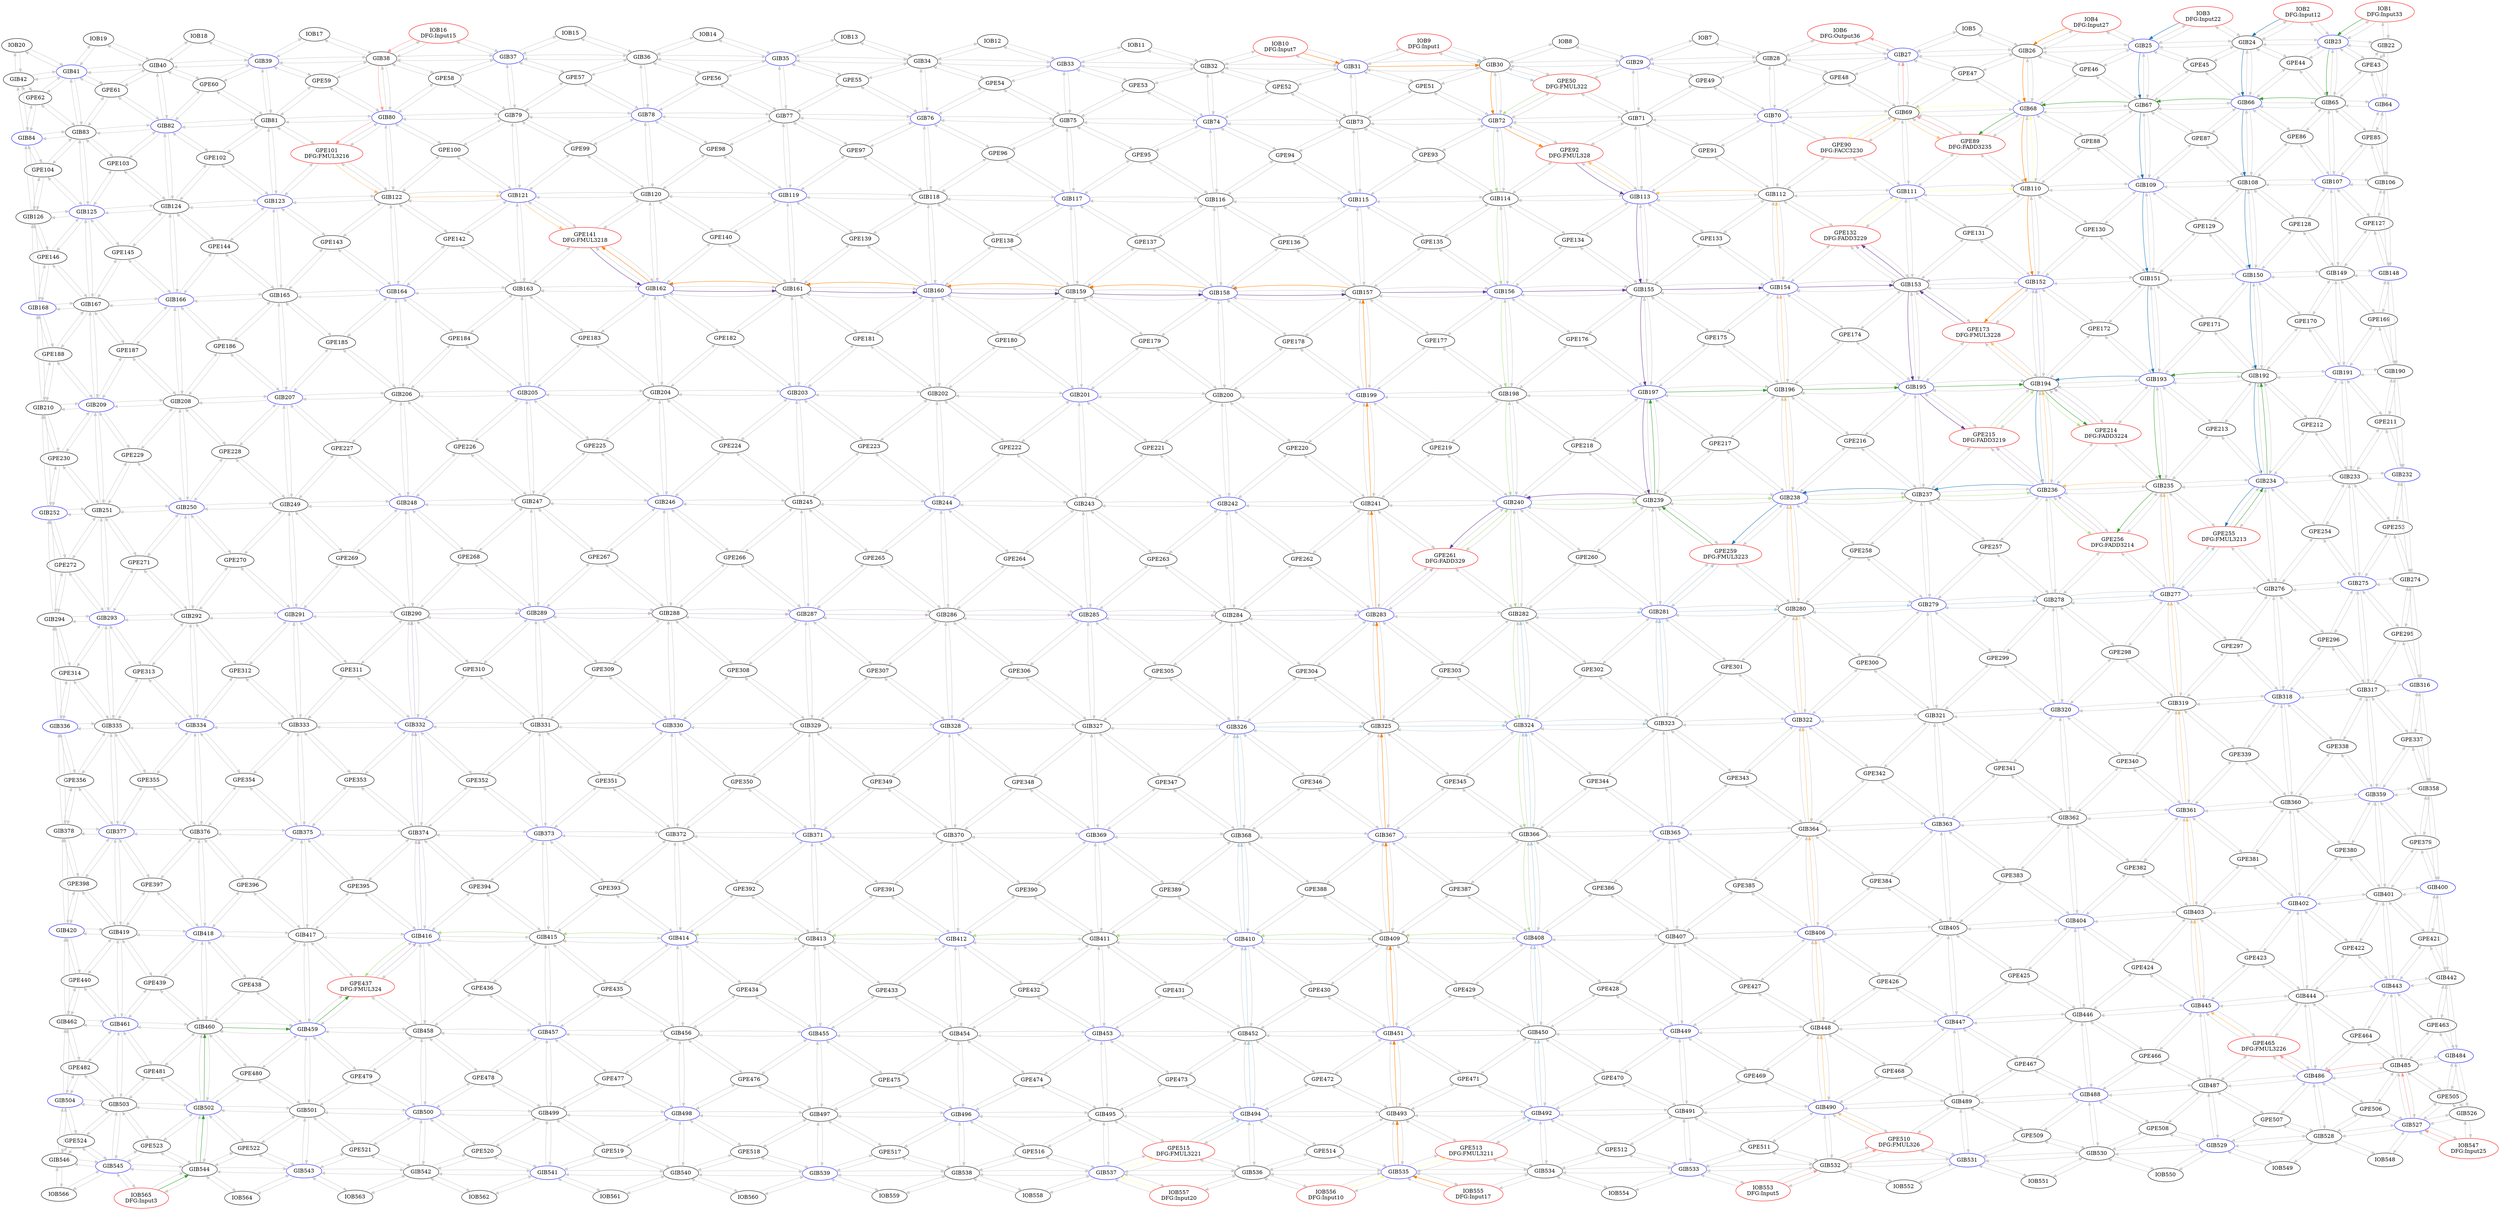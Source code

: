 Digraph G {
layout = sfdp;
overlap = scale;
IOB1[label = "IOB1\nDFG:Input33", color = red];
GIB22->IOB1[color = gray80];
GIB23->IOB1[color = gray80];
IOB2[label = "IOB2\nDFG:Input12", color = red];
GIB23->IOB2[color = gray80];
GIB24->IOB2[color = gray80];
IOB3[label = "IOB3\nDFG:Input22", color = red];
GIB24->IOB3[color = gray80];
GIB25->IOB3[color = gray80];
IOB4[label = "IOB4\nDFG:Input27", color = red];
GIB25->IOB4[color = gray80];
GIB26->IOB4[color = gray80];
IOB5[label = "IOB5", color = black];
GIB26->IOB5[color = gray80];
GIB27->IOB5[color = gray80];
IOB6[label = "IOB6\nDFG:Output36", color = red];
GIB27->IOB6[color = gray80];
GIB28->IOB6[color = gray80];
IOB7[label = "IOB7", color = black];
GIB28->IOB7[color = gray80];
GIB29->IOB7[color = gray80];
IOB8[label = "IOB8", color = black];
GIB29->IOB8[color = gray80];
GIB30->IOB8[color = gray80];
IOB9[label = "IOB9\nDFG:Input1", color = red];
GIB30->IOB9[color = gray80];
GIB31->IOB9[color = gray80];
IOB10[label = "IOB10\nDFG:Input7", color = red];
GIB31->IOB10[color = gray80];
GIB32->IOB10[color = gray80];
IOB11[label = "IOB11", color = black];
GIB32->IOB11[color = gray80];
GIB33->IOB11[color = gray80];
IOB12[label = "IOB12", color = black];
GIB33->IOB12[color = gray80];
GIB34->IOB12[color = gray80];
IOB13[label = "IOB13", color = black];
GIB34->IOB13[color = gray80];
GIB35->IOB13[color = gray80];
IOB14[label = "IOB14", color = black];
GIB35->IOB14[color = gray80];
GIB36->IOB14[color = gray80];
IOB15[label = "IOB15", color = black];
GIB36->IOB15[color = gray80];
GIB37->IOB15[color = gray80];
IOB16[label = "IOB16\nDFG:Input15", color = red];
GIB37->IOB16[color = gray80];
GIB38->IOB16[color = gray80];
IOB17[label = "IOB17", color = black];
GIB38->IOB17[color = gray80];
GIB39->IOB17[color = gray80];
IOB18[label = "IOB18", color = black];
GIB39->IOB18[color = gray80];
GIB40->IOB18[color = gray80];
IOB19[label = "IOB19", color = black];
GIB40->IOB19[color = gray80];
GIB41->IOB19[color = gray80];
IOB20[label = "IOB20", color = black];
GIB41->IOB20[color = gray80];
GIB42->IOB20[color = gray80];
GIB22[label = "GIB22", color = black];
IOB1->GIB22[color = gray80];
GIB23->GIB22[color = gray80];
GPE43->GIB22[color = gray80];
GIB64->GIB22[color = gray80];
GIB23[label = "GIB23", color = blue];
IOB1->GIB23[color = gray80];
IOB2->GIB23[color = gray80];
GIB22->GIB23[color = gray80];
GIB24->GIB23[color = gray80];
GPE43->GIB23[color = gray80];
GPE44->GIB23[color = gray80];
GIB65->GIB23[color = gray80];
GIB24[label = "GIB24", color = black];
IOB2->GIB24[color = gray80];
IOB3->GIB24[color = gray80];
GIB23->GIB24[color = gray80];
GIB25->GIB24[color = gray80];
GPE44->GIB24[color = gray80];
GPE45->GIB24[color = gray80];
GIB66->GIB24[color = gray80];
GIB25[label = "GIB25", color = blue];
IOB3->GIB25[color = gray80];
IOB4->GIB25[color = gray80];
GIB24->GIB25[color = gray80];
GIB26->GIB25[color = gray80];
GPE45->GIB25[color = gray80];
GPE46->GIB25[color = gray80];
GIB67->GIB25[color = gray80];
GIB26[label = "GIB26", color = black];
IOB4->GIB26[color = gray80];
IOB5->GIB26[color = gray80];
GIB25->GIB26[color = gray80];
GIB27->GIB26[color = gray80];
GPE46->GIB26[color = gray80];
GPE47->GIB26[color = gray80];
GIB68->GIB26[color = gray80];
GIB27[label = "GIB27", color = blue];
IOB5->GIB27[color = gray80];
IOB6->GIB27[color = gray80];
GIB26->GIB27[color = gray80];
GIB28->GIB27[color = gray80];
GPE47->GIB27[color = gray80];
GPE48->GIB27[color = gray80];
GIB69->GIB27[color = gray80];
GIB28[label = "GIB28", color = black];
IOB6->GIB28[color = gray80];
IOB7->GIB28[color = gray80];
GIB27->GIB28[color = gray80];
GIB29->GIB28[color = gray80];
GPE48->GIB28[color = gray80];
GPE49->GIB28[color = gray80];
GIB70->GIB28[color = gray80];
GIB29[label = "GIB29", color = blue];
IOB7->GIB29[color = gray80];
IOB8->GIB29[color = gray80];
GIB28->GIB29[color = gray80];
GIB30->GIB29[color = gray80];
GPE49->GIB29[color = gray80];
GPE50->GIB29[color = gray80];
GIB71->GIB29[color = gray80];
GIB30[label = "GIB30", color = black];
IOB8->GIB30[color = gray80];
IOB9->GIB30[color = gray80];
GIB29->GIB30[color = gray80];
GIB31->GIB30[color = gray80];
GPE50->GIB30[color = gray80];
GPE51->GIB30[color = gray80];
GIB72->GIB30[color = gray80];
GIB31[label = "GIB31", color = blue];
IOB9->GIB31[color = gray80];
IOB10->GIB31[color = gray80];
GIB30->GIB31[color = gray80];
GIB32->GIB31[color = gray80];
GPE51->GIB31[color = gray80];
GPE52->GIB31[color = gray80];
GIB73->GIB31[color = gray80];
GIB32[label = "GIB32", color = black];
IOB10->GIB32[color = gray80];
IOB11->GIB32[color = gray80];
GIB31->GIB32[color = gray80];
GIB33->GIB32[color = gray80];
GPE52->GIB32[color = gray80];
GPE53->GIB32[color = gray80];
GIB74->GIB32[color = gray80];
GIB33[label = "GIB33", color = blue];
IOB11->GIB33[color = gray80];
IOB12->GIB33[color = gray80];
GIB32->GIB33[color = gray80];
GIB34->GIB33[color = gray80];
GPE53->GIB33[color = gray80];
GPE54->GIB33[color = gray80];
GIB75->GIB33[color = gray80];
GIB34[label = "GIB34", color = black];
IOB12->GIB34[color = gray80];
IOB13->GIB34[color = gray80];
GIB33->GIB34[color = gray80];
GIB35->GIB34[color = gray80];
GPE54->GIB34[color = gray80];
GPE55->GIB34[color = gray80];
GIB76->GIB34[color = gray80];
GIB35[label = "GIB35", color = blue];
IOB13->GIB35[color = gray80];
IOB14->GIB35[color = gray80];
GIB34->GIB35[color = gray80];
GIB36->GIB35[color = gray80];
GPE55->GIB35[color = gray80];
GPE56->GIB35[color = gray80];
GIB77->GIB35[color = gray80];
GIB36[label = "GIB36", color = black];
IOB14->GIB36[color = gray80];
IOB15->GIB36[color = gray80];
GIB35->GIB36[color = gray80];
GIB37->GIB36[color = gray80];
GPE56->GIB36[color = gray80];
GPE57->GIB36[color = gray80];
GIB78->GIB36[color = gray80];
GIB37[label = "GIB37", color = blue];
IOB15->GIB37[color = gray80];
IOB16->GIB37[color = gray80];
GIB36->GIB37[color = gray80];
GIB38->GIB37[color = gray80];
GPE57->GIB37[color = gray80];
GPE58->GIB37[color = gray80];
GIB79->GIB37[color = gray80];
GIB38[label = "GIB38", color = black];
IOB16->GIB38[color = gray80];
IOB17->GIB38[color = gray80];
GIB37->GIB38[color = gray80];
GIB39->GIB38[color = gray80];
GPE58->GIB38[color = gray80];
GPE59->GIB38[color = gray80];
GIB80->GIB38[color = gray80];
GIB39[label = "GIB39", color = blue];
IOB17->GIB39[color = gray80];
IOB18->GIB39[color = gray80];
GIB38->GIB39[color = gray80];
GIB40->GIB39[color = gray80];
GPE59->GIB39[color = gray80];
GPE60->GIB39[color = gray80];
GIB81->GIB39[color = gray80];
GIB40[label = "GIB40", color = black];
IOB18->GIB40[color = gray80];
IOB19->GIB40[color = gray80];
GIB39->GIB40[color = gray80];
GIB41->GIB40[color = gray80];
GPE60->GIB40[color = gray80];
GPE61->GIB40[color = gray80];
GIB82->GIB40[color = gray80];
GIB41[label = "GIB41", color = blue];
IOB19->GIB41[color = gray80];
IOB20->GIB41[color = gray80];
GIB40->GIB41[color = gray80];
GIB42->GIB41[color = gray80];
GPE61->GIB41[color = gray80];
GPE62->GIB41[color = gray80];
GIB83->GIB41[color = gray80];
GIB42[label = "GIB42", color = black];
IOB20->GIB42[color = gray80];
GIB41->GIB42[color = gray80];
GPE62->GIB42[color = gray80];
GIB84->GIB42[color = gray80];
GPE43[label = "GPE43", color = black];
GIB22->GPE43[color = gray80];
GIB23->GPE43[color = gray80];
GIB64->GPE43[color = gray80];
GIB65->GPE43[color = gray80];
GPE44[label = "GPE44", color = black];
GIB23->GPE44[color = gray80];
GIB24->GPE44[color = gray80];
GIB65->GPE44[color = gray80];
GIB66->GPE44[color = gray80];
GPE45[label = "GPE45", color = black];
GIB24->GPE45[color = gray80];
GIB25->GPE45[color = gray80];
GIB66->GPE45[color = gray80];
GIB67->GPE45[color = gray80];
GPE46[label = "GPE46", color = black];
GIB25->GPE46[color = gray80];
GIB26->GPE46[color = gray80];
GIB67->GPE46[color = gray80];
GIB68->GPE46[color = gray80];
GPE47[label = "GPE47", color = black];
GIB26->GPE47[color = gray80];
GIB27->GPE47[color = gray80];
GIB68->GPE47[color = gray80];
GIB69->GPE47[color = gray80];
GPE48[label = "GPE48", color = black];
GIB27->GPE48[color = gray80];
GIB28->GPE48[color = gray80];
GIB69->GPE48[color = gray80];
GIB70->GPE48[color = gray80];
GPE49[label = "GPE49", color = black];
GIB28->GPE49[color = gray80];
GIB29->GPE49[color = gray80];
GIB70->GPE49[color = gray80];
GIB71->GPE49[color = gray80];
GPE50[label = "GPE50\nDFG:FMUL322", color = red];
GIB29->GPE50[color = gray80];
GIB30->GPE50[color = gray80];
GIB71->GPE50[color = gray80];
GIB72->GPE50[color = gray80];
GPE51[label = "GPE51", color = black];
GIB30->GPE51[color = gray80];
GIB31->GPE51[color = gray80];
GIB72->GPE51[color = gray80];
GIB73->GPE51[color = gray80];
GPE52[label = "GPE52", color = black];
GIB31->GPE52[color = gray80];
GIB32->GPE52[color = gray80];
GIB73->GPE52[color = gray80];
GIB74->GPE52[color = gray80];
GPE53[label = "GPE53", color = black];
GIB32->GPE53[color = gray80];
GIB33->GPE53[color = gray80];
GIB74->GPE53[color = gray80];
GIB75->GPE53[color = gray80];
GPE54[label = "GPE54", color = black];
GIB33->GPE54[color = gray80];
GIB34->GPE54[color = gray80];
GIB75->GPE54[color = gray80];
GIB76->GPE54[color = gray80];
GPE55[label = "GPE55", color = black];
GIB34->GPE55[color = gray80];
GIB35->GPE55[color = gray80];
GIB76->GPE55[color = gray80];
GIB77->GPE55[color = gray80];
GPE56[label = "GPE56", color = black];
GIB35->GPE56[color = gray80];
GIB36->GPE56[color = gray80];
GIB77->GPE56[color = gray80];
GIB78->GPE56[color = gray80];
GPE57[label = "GPE57", color = black];
GIB36->GPE57[color = gray80];
GIB37->GPE57[color = gray80];
GIB78->GPE57[color = gray80];
GIB79->GPE57[color = gray80];
GPE58[label = "GPE58", color = black];
GIB37->GPE58[color = gray80];
GIB38->GPE58[color = gray80];
GIB79->GPE58[color = gray80];
GIB80->GPE58[color = gray80];
GPE59[label = "GPE59", color = black];
GIB38->GPE59[color = gray80];
GIB39->GPE59[color = gray80];
GIB80->GPE59[color = gray80];
GIB81->GPE59[color = gray80];
GPE60[label = "GPE60", color = black];
GIB39->GPE60[color = gray80];
GIB40->GPE60[color = gray80];
GIB81->GPE60[color = gray80];
GIB82->GPE60[color = gray80];
GPE61[label = "GPE61", color = black];
GIB40->GPE61[color = gray80];
GIB41->GPE61[color = gray80];
GIB82->GPE61[color = gray80];
GIB83->GPE61[color = gray80];
GPE62[label = "GPE62", color = black];
GIB41->GPE62[color = gray80];
GIB42->GPE62[color = gray80];
GIB83->GPE62[color = gray80];
GIB84->GPE62[color = gray80];
GIB64[label = "GIB64", color = blue];
GIB22->GIB64[color = gray80];
GPE43->GIB64[color = gray80];
GIB65->GIB64[color = gray80];
GPE85->GIB64[color = gray80];
GIB106->GIB64[color = gray80];
GIB65[label = "GIB65", color = black];
GIB23->GIB65[color = gray80];
GPE43->GIB65[color = gray80];
GPE44->GIB65[color = gray80];
GIB64->GIB65[color = gray80];
GIB66->GIB65[color = gray80];
GPE85->GIB65[color = gray80];
GPE86->GIB65[color = gray80];
GIB107->GIB65[color = gray80];
GIB66[label = "GIB66", color = blue];
GIB24->GIB66[color = gray80];
GPE44->GIB66[color = gray80];
GPE45->GIB66[color = gray80];
GIB65->GIB66[color = gray80];
GIB67->GIB66[color = gray80];
GPE86->GIB66[color = gray80];
GPE87->GIB66[color = gray80];
GIB108->GIB66[color = gray80];
GIB67[label = "GIB67", color = black];
GIB25->GIB67[color = gray80];
GPE45->GIB67[color = gray80];
GPE46->GIB67[color = gray80];
GIB66->GIB67[color = gray80];
GIB68->GIB67[color = gray80];
GPE87->GIB67[color = gray80];
GPE88->GIB67[color = gray80];
GIB109->GIB67[color = gray80];
GIB68[label = "GIB68", color = blue];
GIB26->GIB68[color = gray80];
GPE46->GIB68[color = gray80];
GPE47->GIB68[color = gray80];
GIB67->GIB68[color = gray80];
GIB69->GIB68[color = gray80];
GPE88->GIB68[color = gray80];
GPE89->GIB68[color = gray80];
GIB110->GIB68[color = gray80];
GIB69[label = "GIB69", color = black];
GIB27->GIB69[color = gray80];
GPE47->GIB69[color = gray80];
GPE48->GIB69[color = gray80];
GIB68->GIB69[color = gray80];
GIB70->GIB69[color = gray80];
GPE89->GIB69[color = gray80];
GPE90->GIB69[color = gray80];
GIB111->GIB69[color = gray80];
GIB70[label = "GIB70", color = blue];
GIB28->GIB70[color = gray80];
GPE48->GIB70[color = gray80];
GPE49->GIB70[color = gray80];
GIB69->GIB70[color = gray80];
GIB71->GIB70[color = gray80];
GPE90->GIB70[color = gray80];
GPE91->GIB70[color = gray80];
GIB112->GIB70[color = gray80];
GIB71[label = "GIB71", color = black];
GIB29->GIB71[color = gray80];
GPE49->GIB71[color = gray80];
GPE50->GIB71[color = gray80];
GIB70->GIB71[color = gray80];
GIB72->GIB71[color = gray80];
GPE91->GIB71[color = gray80];
GPE92->GIB71[color = gray80];
GIB113->GIB71[color = gray80];
GIB72[label = "GIB72", color = blue];
GIB30->GIB72[color = gray80];
GPE50->GIB72[color = gray80];
GPE51->GIB72[color = gray80];
GIB71->GIB72[color = gray80];
GIB73->GIB72[color = gray80];
GPE92->GIB72[color = gray80];
GPE93->GIB72[color = gray80];
GIB114->GIB72[color = gray80];
GIB73[label = "GIB73", color = black];
GIB31->GIB73[color = gray80];
GPE51->GIB73[color = gray80];
GPE52->GIB73[color = gray80];
GIB72->GIB73[color = gray80];
GIB74->GIB73[color = gray80];
GPE93->GIB73[color = gray80];
GPE94->GIB73[color = gray80];
GIB115->GIB73[color = gray80];
GIB74[label = "GIB74", color = blue];
GIB32->GIB74[color = gray80];
GPE52->GIB74[color = gray80];
GPE53->GIB74[color = gray80];
GIB73->GIB74[color = gray80];
GIB75->GIB74[color = gray80];
GPE94->GIB74[color = gray80];
GPE95->GIB74[color = gray80];
GIB116->GIB74[color = gray80];
GIB75[label = "GIB75", color = black];
GIB33->GIB75[color = gray80];
GPE53->GIB75[color = gray80];
GPE54->GIB75[color = gray80];
GIB74->GIB75[color = gray80];
GIB76->GIB75[color = gray80];
GPE95->GIB75[color = gray80];
GPE96->GIB75[color = gray80];
GIB117->GIB75[color = gray80];
GIB76[label = "GIB76", color = blue];
GIB34->GIB76[color = gray80];
GPE54->GIB76[color = gray80];
GPE55->GIB76[color = gray80];
GIB75->GIB76[color = gray80];
GIB77->GIB76[color = gray80];
GPE96->GIB76[color = gray80];
GPE97->GIB76[color = gray80];
GIB118->GIB76[color = gray80];
GIB77[label = "GIB77", color = black];
GIB35->GIB77[color = gray80];
GPE55->GIB77[color = gray80];
GPE56->GIB77[color = gray80];
GIB76->GIB77[color = gray80];
GIB78->GIB77[color = gray80];
GPE97->GIB77[color = gray80];
GPE98->GIB77[color = gray80];
GIB119->GIB77[color = gray80];
GIB78[label = "GIB78", color = blue];
GIB36->GIB78[color = gray80];
GPE56->GIB78[color = gray80];
GPE57->GIB78[color = gray80];
GIB77->GIB78[color = gray80];
GIB79->GIB78[color = gray80];
GPE98->GIB78[color = gray80];
GPE99->GIB78[color = gray80];
GIB120->GIB78[color = gray80];
GIB79[label = "GIB79", color = black];
GIB37->GIB79[color = gray80];
GPE57->GIB79[color = gray80];
GPE58->GIB79[color = gray80];
GIB78->GIB79[color = gray80];
GIB80->GIB79[color = gray80];
GPE99->GIB79[color = gray80];
GPE100->GIB79[color = gray80];
GIB121->GIB79[color = gray80];
GIB80[label = "GIB80", color = blue];
GIB38->GIB80[color = gray80];
GPE58->GIB80[color = gray80];
GPE59->GIB80[color = gray80];
GIB79->GIB80[color = gray80];
GIB81->GIB80[color = gray80];
GPE100->GIB80[color = gray80];
GPE101->GIB80[color = gray80];
GIB122->GIB80[color = gray80];
GIB81[label = "GIB81", color = black];
GIB39->GIB81[color = gray80];
GPE59->GIB81[color = gray80];
GPE60->GIB81[color = gray80];
GIB80->GIB81[color = gray80];
GIB82->GIB81[color = gray80];
GPE101->GIB81[color = gray80];
GPE102->GIB81[color = gray80];
GIB123->GIB81[color = gray80];
GIB82[label = "GIB82", color = blue];
GIB40->GIB82[color = gray80];
GPE60->GIB82[color = gray80];
GPE61->GIB82[color = gray80];
GIB81->GIB82[color = gray80];
GIB83->GIB82[color = gray80];
GPE102->GIB82[color = gray80];
GPE103->GIB82[color = gray80];
GIB124->GIB82[color = gray80];
GIB83[label = "GIB83", color = black];
GIB41->GIB83[color = gray80];
GPE61->GIB83[color = gray80];
GPE62->GIB83[color = gray80];
GIB82->GIB83[color = gray80];
GIB84->GIB83[color = gray80];
GPE103->GIB83[color = gray80];
GPE104->GIB83[color = gray80];
GIB125->GIB83[color = gray80];
GIB84[label = "GIB84", color = blue];
GIB42->GIB84[color = gray80];
GPE62->GIB84[color = gray80];
GIB83->GIB84[color = gray80];
GPE104->GIB84[color = gray80];
GIB126->GIB84[color = gray80];
GPE85[label = "GPE85", color = black];
GIB64->GPE85[color = gray80];
GIB65->GPE85[color = gray80];
GIB106->GPE85[color = gray80];
GIB107->GPE85[color = gray80];
GPE86[label = "GPE86", color = black];
GIB65->GPE86[color = gray80];
GIB66->GPE86[color = gray80];
GIB107->GPE86[color = gray80];
GIB108->GPE86[color = gray80];
GPE87[label = "GPE87", color = black];
GIB66->GPE87[color = gray80];
GIB67->GPE87[color = gray80];
GIB108->GPE87[color = gray80];
GIB109->GPE87[color = gray80];
GPE88[label = "GPE88", color = black];
GIB67->GPE88[color = gray80];
GIB68->GPE88[color = gray80];
GIB109->GPE88[color = gray80];
GIB110->GPE88[color = gray80];
GPE89[label = "GPE89\nDFG:FADD3235", color = red];
GIB68->GPE89[color = gray80];
GIB69->GPE89[color = gray80];
GIB110->GPE89[color = gray80];
GIB111->GPE89[color = gray80];
GPE90[label = "GPE90\nDFG:FACC3230", color = red];
GIB69->GPE90[color = gray80];
GIB70->GPE90[color = gray80];
GIB111->GPE90[color = gray80];
GIB112->GPE90[color = gray80];
GPE91[label = "GPE91", color = black];
GIB70->GPE91[color = gray80];
GIB71->GPE91[color = gray80];
GIB112->GPE91[color = gray80];
GIB113->GPE91[color = gray80];
GPE92[label = "GPE92\nDFG:FMUL328", color = red];
GIB71->GPE92[color = gray80];
GIB72->GPE92[color = gray80];
GIB113->GPE92[color = gray80];
GIB114->GPE92[color = gray80];
GPE93[label = "GPE93", color = black];
GIB72->GPE93[color = gray80];
GIB73->GPE93[color = gray80];
GIB114->GPE93[color = gray80];
GIB115->GPE93[color = gray80];
GPE94[label = "GPE94", color = black];
GIB73->GPE94[color = gray80];
GIB74->GPE94[color = gray80];
GIB115->GPE94[color = gray80];
GIB116->GPE94[color = gray80];
GPE95[label = "GPE95", color = black];
GIB74->GPE95[color = gray80];
GIB75->GPE95[color = gray80];
GIB116->GPE95[color = gray80];
GIB117->GPE95[color = gray80];
GPE96[label = "GPE96", color = black];
GIB75->GPE96[color = gray80];
GIB76->GPE96[color = gray80];
GIB117->GPE96[color = gray80];
GIB118->GPE96[color = gray80];
GPE97[label = "GPE97", color = black];
GIB76->GPE97[color = gray80];
GIB77->GPE97[color = gray80];
GIB118->GPE97[color = gray80];
GIB119->GPE97[color = gray80];
GPE98[label = "GPE98", color = black];
GIB77->GPE98[color = gray80];
GIB78->GPE98[color = gray80];
GIB119->GPE98[color = gray80];
GIB120->GPE98[color = gray80];
GPE99[label = "GPE99", color = black];
GIB78->GPE99[color = gray80];
GIB79->GPE99[color = gray80];
GIB120->GPE99[color = gray80];
GIB121->GPE99[color = gray80];
GPE100[label = "GPE100", color = black];
GIB79->GPE100[color = gray80];
GIB80->GPE100[color = gray80];
GIB121->GPE100[color = gray80];
GIB122->GPE100[color = gray80];
GPE101[label = "GPE101\nDFG:FMUL3216", color = red];
GIB80->GPE101[color = gray80];
GIB81->GPE101[color = gray80];
GIB122->GPE101[color = gray80];
GIB123->GPE101[color = gray80];
GPE102[label = "GPE102", color = black];
GIB81->GPE102[color = gray80];
GIB82->GPE102[color = gray80];
GIB123->GPE102[color = gray80];
GIB124->GPE102[color = gray80];
GPE103[label = "GPE103", color = black];
GIB82->GPE103[color = gray80];
GIB83->GPE103[color = gray80];
GIB124->GPE103[color = gray80];
GIB125->GPE103[color = gray80];
GPE104[label = "GPE104", color = black];
GIB83->GPE104[color = gray80];
GIB84->GPE104[color = gray80];
GIB125->GPE104[color = gray80];
GIB126->GPE104[color = gray80];
GIB106[label = "GIB106", color = black];
GIB64->GIB106[color = gray80];
GPE85->GIB106[color = gray80];
GIB107->GIB106[color = gray80];
GPE127->GIB106[color = gray80];
GIB148->GIB106[color = gray80];
GIB107[label = "GIB107", color = blue];
GIB65->GIB107[color = gray80];
GPE85->GIB107[color = gray80];
GPE86->GIB107[color = gray80];
GIB106->GIB107[color = gray80];
GIB108->GIB107[color = gray80];
GPE127->GIB107[color = gray80];
GPE128->GIB107[color = gray80];
GIB149->GIB107[color = gray80];
GIB108[label = "GIB108", color = black];
GIB66->GIB108[color = gray80];
GPE86->GIB108[color = gray80];
GPE87->GIB108[color = gray80];
GIB107->GIB108[color = gray80];
GIB109->GIB108[color = gray80];
GPE128->GIB108[color = gray80];
GPE129->GIB108[color = gray80];
GIB150->GIB108[color = gray80];
GIB109[label = "GIB109", color = blue];
GIB67->GIB109[color = gray80];
GPE87->GIB109[color = gray80];
GPE88->GIB109[color = gray80];
GIB108->GIB109[color = gray80];
GIB110->GIB109[color = gray80];
GPE129->GIB109[color = gray80];
GPE130->GIB109[color = gray80];
GIB151->GIB109[color = gray80];
GIB110[label = "GIB110", color = black];
GIB68->GIB110[color = gray80];
GPE88->GIB110[color = gray80];
GPE89->GIB110[color = gray80];
GIB109->GIB110[color = gray80];
GIB111->GIB110[color = gray80];
GPE130->GIB110[color = gray80];
GPE131->GIB110[color = gray80];
GIB152->GIB110[color = gray80];
GIB111[label = "GIB111", color = blue];
GIB69->GIB111[color = gray80];
GPE89->GIB111[color = gray80];
GPE90->GIB111[color = gray80];
GIB110->GIB111[color = gray80];
GIB112->GIB111[color = gray80];
GPE131->GIB111[color = gray80];
GPE132->GIB111[color = gray80];
GIB153->GIB111[color = gray80];
GIB112[label = "GIB112", color = black];
GIB70->GIB112[color = gray80];
GPE90->GIB112[color = gray80];
GPE91->GIB112[color = gray80];
GIB111->GIB112[color = gray80];
GIB113->GIB112[color = gray80];
GPE132->GIB112[color = gray80];
GPE133->GIB112[color = gray80];
GIB154->GIB112[color = gray80];
GIB113[label = "GIB113", color = blue];
GIB71->GIB113[color = gray80];
GPE91->GIB113[color = gray80];
GPE92->GIB113[color = gray80];
GIB112->GIB113[color = gray80];
GIB114->GIB113[color = gray80];
GPE133->GIB113[color = gray80];
GPE134->GIB113[color = gray80];
GIB155->GIB113[color = gray80];
GIB114[label = "GIB114", color = black];
GIB72->GIB114[color = gray80];
GPE92->GIB114[color = gray80];
GPE93->GIB114[color = gray80];
GIB113->GIB114[color = gray80];
GIB115->GIB114[color = gray80];
GPE134->GIB114[color = gray80];
GPE135->GIB114[color = gray80];
GIB156->GIB114[color = gray80];
GIB115[label = "GIB115", color = blue];
GIB73->GIB115[color = gray80];
GPE93->GIB115[color = gray80];
GPE94->GIB115[color = gray80];
GIB114->GIB115[color = gray80];
GIB116->GIB115[color = gray80];
GPE135->GIB115[color = gray80];
GPE136->GIB115[color = gray80];
GIB157->GIB115[color = gray80];
GIB116[label = "GIB116", color = black];
GIB74->GIB116[color = gray80];
GPE94->GIB116[color = gray80];
GPE95->GIB116[color = gray80];
GIB115->GIB116[color = gray80];
GIB117->GIB116[color = gray80];
GPE136->GIB116[color = gray80];
GPE137->GIB116[color = gray80];
GIB158->GIB116[color = gray80];
GIB117[label = "GIB117", color = blue];
GIB75->GIB117[color = gray80];
GPE95->GIB117[color = gray80];
GPE96->GIB117[color = gray80];
GIB116->GIB117[color = gray80];
GIB118->GIB117[color = gray80];
GPE137->GIB117[color = gray80];
GPE138->GIB117[color = gray80];
GIB159->GIB117[color = gray80];
GIB118[label = "GIB118", color = black];
GIB76->GIB118[color = gray80];
GPE96->GIB118[color = gray80];
GPE97->GIB118[color = gray80];
GIB117->GIB118[color = gray80];
GIB119->GIB118[color = gray80];
GPE138->GIB118[color = gray80];
GPE139->GIB118[color = gray80];
GIB160->GIB118[color = gray80];
GIB119[label = "GIB119", color = blue];
GIB77->GIB119[color = gray80];
GPE97->GIB119[color = gray80];
GPE98->GIB119[color = gray80];
GIB118->GIB119[color = gray80];
GIB120->GIB119[color = gray80];
GPE139->GIB119[color = gray80];
GPE140->GIB119[color = gray80];
GIB161->GIB119[color = gray80];
GIB120[label = "GIB120", color = black];
GIB78->GIB120[color = gray80];
GPE98->GIB120[color = gray80];
GPE99->GIB120[color = gray80];
GIB119->GIB120[color = gray80];
GIB121->GIB120[color = gray80];
GPE140->GIB120[color = gray80];
GPE141->GIB120[color = gray80];
GIB162->GIB120[color = gray80];
GIB121[label = "GIB121", color = blue];
GIB79->GIB121[color = gray80];
GPE99->GIB121[color = gray80];
GPE100->GIB121[color = gray80];
GIB120->GIB121[color = gray80];
GIB122->GIB121[color = gray80];
GPE141->GIB121[color = gray80];
GPE142->GIB121[color = gray80];
GIB163->GIB121[color = gray80];
GIB122[label = "GIB122", color = black];
GIB80->GIB122[color = gray80];
GPE100->GIB122[color = gray80];
GPE101->GIB122[color = gray80];
GIB121->GIB122[color = gray80];
GIB123->GIB122[color = gray80];
GPE142->GIB122[color = gray80];
GPE143->GIB122[color = gray80];
GIB164->GIB122[color = gray80];
GIB123[label = "GIB123", color = blue];
GIB81->GIB123[color = gray80];
GPE101->GIB123[color = gray80];
GPE102->GIB123[color = gray80];
GIB122->GIB123[color = gray80];
GIB124->GIB123[color = gray80];
GPE143->GIB123[color = gray80];
GPE144->GIB123[color = gray80];
GIB165->GIB123[color = gray80];
GIB124[label = "GIB124", color = black];
GIB82->GIB124[color = gray80];
GPE102->GIB124[color = gray80];
GPE103->GIB124[color = gray80];
GIB123->GIB124[color = gray80];
GIB125->GIB124[color = gray80];
GPE144->GIB124[color = gray80];
GPE145->GIB124[color = gray80];
GIB166->GIB124[color = gray80];
GIB125[label = "GIB125", color = blue];
GIB83->GIB125[color = gray80];
GPE103->GIB125[color = gray80];
GPE104->GIB125[color = gray80];
GIB124->GIB125[color = gray80];
GIB126->GIB125[color = gray80];
GPE145->GIB125[color = gray80];
GPE146->GIB125[color = gray80];
GIB167->GIB125[color = gray80];
GIB126[label = "GIB126", color = black];
GIB84->GIB126[color = gray80];
GPE104->GIB126[color = gray80];
GIB125->GIB126[color = gray80];
GPE146->GIB126[color = gray80];
GIB168->GIB126[color = gray80];
GPE127[label = "GPE127", color = black];
GIB106->GPE127[color = gray80];
GIB107->GPE127[color = gray80];
GIB148->GPE127[color = gray80];
GIB149->GPE127[color = gray80];
GPE128[label = "GPE128", color = black];
GIB107->GPE128[color = gray80];
GIB108->GPE128[color = gray80];
GIB149->GPE128[color = gray80];
GIB150->GPE128[color = gray80];
GPE129[label = "GPE129", color = black];
GIB108->GPE129[color = gray80];
GIB109->GPE129[color = gray80];
GIB150->GPE129[color = gray80];
GIB151->GPE129[color = gray80];
GPE130[label = "GPE130", color = black];
GIB109->GPE130[color = gray80];
GIB110->GPE130[color = gray80];
GIB151->GPE130[color = gray80];
GIB152->GPE130[color = gray80];
GPE131[label = "GPE131", color = black];
GIB110->GPE131[color = gray80];
GIB111->GPE131[color = gray80];
GIB152->GPE131[color = gray80];
GIB153->GPE131[color = gray80];
GPE132[label = "GPE132\nDFG:FADD3229", color = red];
GIB111->GPE132[color = gray80];
GIB112->GPE132[color = gray80];
GIB153->GPE132[color = gray80];
GIB154->GPE132[color = gray80];
GPE133[label = "GPE133", color = black];
GIB112->GPE133[color = gray80];
GIB113->GPE133[color = gray80];
GIB154->GPE133[color = gray80];
GIB155->GPE133[color = gray80];
GPE134[label = "GPE134", color = black];
GIB113->GPE134[color = gray80];
GIB114->GPE134[color = gray80];
GIB155->GPE134[color = gray80];
GIB156->GPE134[color = gray80];
GPE135[label = "GPE135", color = black];
GIB114->GPE135[color = gray80];
GIB115->GPE135[color = gray80];
GIB156->GPE135[color = gray80];
GIB157->GPE135[color = gray80];
GPE136[label = "GPE136", color = black];
GIB115->GPE136[color = gray80];
GIB116->GPE136[color = gray80];
GIB157->GPE136[color = gray80];
GIB158->GPE136[color = gray80];
GPE137[label = "GPE137", color = black];
GIB116->GPE137[color = gray80];
GIB117->GPE137[color = gray80];
GIB158->GPE137[color = gray80];
GIB159->GPE137[color = gray80];
GPE138[label = "GPE138", color = black];
GIB117->GPE138[color = gray80];
GIB118->GPE138[color = gray80];
GIB159->GPE138[color = gray80];
GIB160->GPE138[color = gray80];
GPE139[label = "GPE139", color = black];
GIB118->GPE139[color = gray80];
GIB119->GPE139[color = gray80];
GIB160->GPE139[color = gray80];
GIB161->GPE139[color = gray80];
GPE140[label = "GPE140", color = black];
GIB119->GPE140[color = gray80];
GIB120->GPE140[color = gray80];
GIB161->GPE140[color = gray80];
GIB162->GPE140[color = gray80];
GPE141[label = "GPE141\nDFG:FMUL3218", color = red];
GIB120->GPE141[color = gray80];
GIB121->GPE141[color = gray80];
GIB162->GPE141[color = gray80];
GIB163->GPE141[color = gray80];
GPE142[label = "GPE142", color = black];
GIB121->GPE142[color = gray80];
GIB122->GPE142[color = gray80];
GIB163->GPE142[color = gray80];
GIB164->GPE142[color = gray80];
GPE143[label = "GPE143", color = black];
GIB122->GPE143[color = gray80];
GIB123->GPE143[color = gray80];
GIB164->GPE143[color = gray80];
GIB165->GPE143[color = gray80];
GPE144[label = "GPE144", color = black];
GIB123->GPE144[color = gray80];
GIB124->GPE144[color = gray80];
GIB165->GPE144[color = gray80];
GIB166->GPE144[color = gray80];
GPE145[label = "GPE145", color = black];
GIB124->GPE145[color = gray80];
GIB125->GPE145[color = gray80];
GIB166->GPE145[color = gray80];
GIB167->GPE145[color = gray80];
GPE146[label = "GPE146", color = black];
GIB125->GPE146[color = gray80];
GIB126->GPE146[color = gray80];
GIB167->GPE146[color = gray80];
GIB168->GPE146[color = gray80];
GIB148[label = "GIB148", color = blue];
GIB106->GIB148[color = gray80];
GPE127->GIB148[color = gray80];
GIB149->GIB148[color = gray80];
GPE169->GIB148[color = gray80];
GIB190->GIB148[color = gray80];
GIB149[label = "GIB149", color = black];
GIB107->GIB149[color = gray80];
GPE127->GIB149[color = gray80];
GPE128->GIB149[color = gray80];
GIB148->GIB149[color = gray80];
GIB150->GIB149[color = gray80];
GPE169->GIB149[color = gray80];
GPE170->GIB149[color = gray80];
GIB191->GIB149[color = gray80];
GIB150[label = "GIB150", color = blue];
GIB108->GIB150[color = gray80];
GPE128->GIB150[color = gray80];
GPE129->GIB150[color = gray80];
GIB149->GIB150[color = gray80];
GIB151->GIB150[color = gray80];
GPE170->GIB150[color = gray80];
GPE171->GIB150[color = gray80];
GIB192->GIB150[color = gray80];
GIB151[label = "GIB151", color = black];
GIB109->GIB151[color = gray80];
GPE129->GIB151[color = gray80];
GPE130->GIB151[color = gray80];
GIB150->GIB151[color = gray80];
GIB152->GIB151[color = gray80];
GPE171->GIB151[color = gray80];
GPE172->GIB151[color = gray80];
GIB193->GIB151[color = gray80];
GIB152[label = "GIB152", color = blue];
GIB110->GIB152[color = gray80];
GPE130->GIB152[color = gray80];
GPE131->GIB152[color = gray80];
GIB151->GIB152[color = gray80];
GIB153->GIB152[color = gray80];
GPE172->GIB152[color = gray80];
GPE173->GIB152[color = gray80];
GIB194->GIB152[color = gray80];
GIB153[label = "GIB153", color = black];
GIB111->GIB153[color = gray80];
GPE131->GIB153[color = gray80];
GPE132->GIB153[color = gray80];
GIB152->GIB153[color = gray80];
GIB154->GIB153[color = gray80];
GPE173->GIB153[color = gray80];
GPE174->GIB153[color = gray80];
GIB195->GIB153[color = gray80];
GIB154[label = "GIB154", color = blue];
GIB112->GIB154[color = gray80];
GPE132->GIB154[color = gray80];
GPE133->GIB154[color = gray80];
GIB153->GIB154[color = gray80];
GIB155->GIB154[color = gray80];
GPE174->GIB154[color = gray80];
GPE175->GIB154[color = gray80];
GIB196->GIB154[color = gray80];
GIB155[label = "GIB155", color = black];
GIB113->GIB155[color = gray80];
GPE133->GIB155[color = gray80];
GPE134->GIB155[color = gray80];
GIB154->GIB155[color = gray80];
GIB156->GIB155[color = gray80];
GPE175->GIB155[color = gray80];
GPE176->GIB155[color = gray80];
GIB197->GIB155[color = gray80];
GIB156[label = "GIB156", color = blue];
GIB114->GIB156[color = gray80];
GPE134->GIB156[color = gray80];
GPE135->GIB156[color = gray80];
GIB155->GIB156[color = gray80];
GIB157->GIB156[color = gray80];
GPE176->GIB156[color = gray80];
GPE177->GIB156[color = gray80];
GIB198->GIB156[color = gray80];
GIB157[label = "GIB157", color = black];
GIB115->GIB157[color = gray80];
GPE135->GIB157[color = gray80];
GPE136->GIB157[color = gray80];
GIB156->GIB157[color = gray80];
GIB158->GIB157[color = gray80];
GPE177->GIB157[color = gray80];
GPE178->GIB157[color = gray80];
GIB199->GIB157[color = gray80];
GIB158[label = "GIB158", color = blue];
GIB116->GIB158[color = gray80];
GPE136->GIB158[color = gray80];
GPE137->GIB158[color = gray80];
GIB157->GIB158[color = gray80];
GIB159->GIB158[color = gray80];
GPE178->GIB158[color = gray80];
GPE179->GIB158[color = gray80];
GIB200->GIB158[color = gray80];
GIB159[label = "GIB159", color = black];
GIB117->GIB159[color = gray80];
GPE137->GIB159[color = gray80];
GPE138->GIB159[color = gray80];
GIB158->GIB159[color = gray80];
GIB160->GIB159[color = gray80];
GPE179->GIB159[color = gray80];
GPE180->GIB159[color = gray80];
GIB201->GIB159[color = gray80];
GIB160[label = "GIB160", color = blue];
GIB118->GIB160[color = gray80];
GPE138->GIB160[color = gray80];
GPE139->GIB160[color = gray80];
GIB159->GIB160[color = gray80];
GIB161->GIB160[color = gray80];
GPE180->GIB160[color = gray80];
GPE181->GIB160[color = gray80];
GIB202->GIB160[color = gray80];
GIB161[label = "GIB161", color = black];
GIB119->GIB161[color = gray80];
GPE139->GIB161[color = gray80];
GPE140->GIB161[color = gray80];
GIB160->GIB161[color = gray80];
GIB162->GIB161[color = gray80];
GPE181->GIB161[color = gray80];
GPE182->GIB161[color = gray80];
GIB203->GIB161[color = gray80];
GIB162[label = "GIB162", color = blue];
GIB120->GIB162[color = gray80];
GPE140->GIB162[color = gray80];
GPE141->GIB162[color = gray80];
GIB161->GIB162[color = gray80];
GIB163->GIB162[color = gray80];
GPE182->GIB162[color = gray80];
GPE183->GIB162[color = gray80];
GIB204->GIB162[color = gray80];
GIB163[label = "GIB163", color = black];
GIB121->GIB163[color = gray80];
GPE141->GIB163[color = gray80];
GPE142->GIB163[color = gray80];
GIB162->GIB163[color = gray80];
GIB164->GIB163[color = gray80];
GPE183->GIB163[color = gray80];
GPE184->GIB163[color = gray80];
GIB205->GIB163[color = gray80];
GIB164[label = "GIB164", color = blue];
GIB122->GIB164[color = gray80];
GPE142->GIB164[color = gray80];
GPE143->GIB164[color = gray80];
GIB163->GIB164[color = gray80];
GIB165->GIB164[color = gray80];
GPE184->GIB164[color = gray80];
GPE185->GIB164[color = gray80];
GIB206->GIB164[color = gray80];
GIB165[label = "GIB165", color = black];
GIB123->GIB165[color = gray80];
GPE143->GIB165[color = gray80];
GPE144->GIB165[color = gray80];
GIB164->GIB165[color = gray80];
GIB166->GIB165[color = gray80];
GPE185->GIB165[color = gray80];
GPE186->GIB165[color = gray80];
GIB207->GIB165[color = gray80];
GIB166[label = "GIB166", color = blue];
GIB124->GIB166[color = gray80];
GPE144->GIB166[color = gray80];
GPE145->GIB166[color = gray80];
GIB165->GIB166[color = gray80];
GIB167->GIB166[color = gray80];
GPE186->GIB166[color = gray80];
GPE187->GIB166[color = gray80];
GIB208->GIB166[color = gray80];
GIB167[label = "GIB167", color = black];
GIB125->GIB167[color = gray80];
GPE145->GIB167[color = gray80];
GPE146->GIB167[color = gray80];
GIB166->GIB167[color = gray80];
GIB168->GIB167[color = gray80];
GPE187->GIB167[color = gray80];
GPE188->GIB167[color = gray80];
GIB209->GIB167[color = gray80];
GIB168[label = "GIB168", color = blue];
GIB126->GIB168[color = gray80];
GPE146->GIB168[color = gray80];
GIB167->GIB168[color = gray80];
GPE188->GIB168[color = gray80];
GIB210->GIB168[color = gray80];
GPE169[label = "GPE169", color = black];
GIB148->GPE169[color = gray80];
GIB149->GPE169[color = gray80];
GIB190->GPE169[color = gray80];
GIB191->GPE169[color = gray80];
GPE170[label = "GPE170", color = black];
GIB149->GPE170[color = gray80];
GIB150->GPE170[color = gray80];
GIB191->GPE170[color = gray80];
GIB192->GPE170[color = gray80];
GPE171[label = "GPE171", color = black];
GIB150->GPE171[color = gray80];
GIB151->GPE171[color = gray80];
GIB192->GPE171[color = gray80];
GIB193->GPE171[color = gray80];
GPE172[label = "GPE172", color = black];
GIB151->GPE172[color = gray80];
GIB152->GPE172[color = gray80];
GIB193->GPE172[color = gray80];
GIB194->GPE172[color = gray80];
GPE173[label = "GPE173\nDFG:FMUL3228", color = red];
GIB152->GPE173[color = gray80];
GIB153->GPE173[color = gray80];
GIB194->GPE173[color = gray80];
GIB195->GPE173[color = gray80];
GPE174[label = "GPE174", color = black];
GIB153->GPE174[color = gray80];
GIB154->GPE174[color = gray80];
GIB195->GPE174[color = gray80];
GIB196->GPE174[color = gray80];
GPE175[label = "GPE175", color = black];
GIB154->GPE175[color = gray80];
GIB155->GPE175[color = gray80];
GIB196->GPE175[color = gray80];
GIB197->GPE175[color = gray80];
GPE176[label = "GPE176", color = black];
GIB155->GPE176[color = gray80];
GIB156->GPE176[color = gray80];
GIB197->GPE176[color = gray80];
GIB198->GPE176[color = gray80];
GPE177[label = "GPE177", color = black];
GIB156->GPE177[color = gray80];
GIB157->GPE177[color = gray80];
GIB198->GPE177[color = gray80];
GIB199->GPE177[color = gray80];
GPE178[label = "GPE178", color = black];
GIB157->GPE178[color = gray80];
GIB158->GPE178[color = gray80];
GIB199->GPE178[color = gray80];
GIB200->GPE178[color = gray80];
GPE179[label = "GPE179", color = black];
GIB158->GPE179[color = gray80];
GIB159->GPE179[color = gray80];
GIB200->GPE179[color = gray80];
GIB201->GPE179[color = gray80];
GPE180[label = "GPE180", color = black];
GIB159->GPE180[color = gray80];
GIB160->GPE180[color = gray80];
GIB201->GPE180[color = gray80];
GIB202->GPE180[color = gray80];
GPE181[label = "GPE181", color = black];
GIB160->GPE181[color = gray80];
GIB161->GPE181[color = gray80];
GIB202->GPE181[color = gray80];
GIB203->GPE181[color = gray80];
GPE182[label = "GPE182", color = black];
GIB161->GPE182[color = gray80];
GIB162->GPE182[color = gray80];
GIB203->GPE182[color = gray80];
GIB204->GPE182[color = gray80];
GPE183[label = "GPE183", color = black];
GIB162->GPE183[color = gray80];
GIB163->GPE183[color = gray80];
GIB204->GPE183[color = gray80];
GIB205->GPE183[color = gray80];
GPE184[label = "GPE184", color = black];
GIB163->GPE184[color = gray80];
GIB164->GPE184[color = gray80];
GIB205->GPE184[color = gray80];
GIB206->GPE184[color = gray80];
GPE185[label = "GPE185", color = black];
GIB164->GPE185[color = gray80];
GIB165->GPE185[color = gray80];
GIB206->GPE185[color = gray80];
GIB207->GPE185[color = gray80];
GPE186[label = "GPE186", color = black];
GIB165->GPE186[color = gray80];
GIB166->GPE186[color = gray80];
GIB207->GPE186[color = gray80];
GIB208->GPE186[color = gray80];
GPE187[label = "GPE187", color = black];
GIB166->GPE187[color = gray80];
GIB167->GPE187[color = gray80];
GIB208->GPE187[color = gray80];
GIB209->GPE187[color = gray80];
GPE188[label = "GPE188", color = black];
GIB167->GPE188[color = gray80];
GIB168->GPE188[color = gray80];
GIB209->GPE188[color = gray80];
GIB210->GPE188[color = gray80];
GIB190[label = "GIB190", color = black];
GIB148->GIB190[color = gray80];
GPE169->GIB190[color = gray80];
GIB191->GIB190[color = gray80];
GPE211->GIB190[color = gray80];
GIB232->GIB190[color = gray80];
GIB191[label = "GIB191", color = blue];
GIB149->GIB191[color = gray80];
GPE169->GIB191[color = gray80];
GPE170->GIB191[color = gray80];
GIB190->GIB191[color = gray80];
GIB192->GIB191[color = gray80];
GPE211->GIB191[color = gray80];
GPE212->GIB191[color = gray80];
GIB233->GIB191[color = gray80];
GIB192[label = "GIB192", color = black];
GIB150->GIB192[color = gray80];
GPE170->GIB192[color = gray80];
GPE171->GIB192[color = gray80];
GIB191->GIB192[color = gray80];
GIB193->GIB192[color = gray80];
GPE212->GIB192[color = gray80];
GPE213->GIB192[color = gray80];
GIB234->GIB192[color = gray80];
GIB193[label = "GIB193", color = blue];
GIB151->GIB193[color = gray80];
GPE171->GIB193[color = gray80];
GPE172->GIB193[color = gray80];
GIB192->GIB193[color = gray80];
GIB194->GIB193[color = gray80];
GPE213->GIB193[color = gray80];
GPE214->GIB193[color = gray80];
GIB235->GIB193[color = gray80];
GIB194[label = "GIB194", color = black];
GIB152->GIB194[color = gray80];
GPE172->GIB194[color = gray80];
GPE173->GIB194[color = gray80];
GIB193->GIB194[color = gray80];
GIB195->GIB194[color = gray80];
GPE214->GIB194[color = gray80];
GPE215->GIB194[color = gray80];
GIB236->GIB194[color = gray80];
GIB195[label = "GIB195", color = blue];
GIB153->GIB195[color = gray80];
GPE173->GIB195[color = gray80];
GPE174->GIB195[color = gray80];
GIB194->GIB195[color = gray80];
GIB196->GIB195[color = gray80];
GPE215->GIB195[color = gray80];
GPE216->GIB195[color = gray80];
GIB237->GIB195[color = gray80];
GIB196[label = "GIB196", color = black];
GIB154->GIB196[color = gray80];
GPE174->GIB196[color = gray80];
GPE175->GIB196[color = gray80];
GIB195->GIB196[color = gray80];
GIB197->GIB196[color = gray80];
GPE216->GIB196[color = gray80];
GPE217->GIB196[color = gray80];
GIB238->GIB196[color = gray80];
GIB197[label = "GIB197", color = blue];
GIB155->GIB197[color = gray80];
GPE175->GIB197[color = gray80];
GPE176->GIB197[color = gray80];
GIB196->GIB197[color = gray80];
GIB198->GIB197[color = gray80];
GPE217->GIB197[color = gray80];
GPE218->GIB197[color = gray80];
GIB239->GIB197[color = gray80];
GIB198[label = "GIB198", color = black];
GIB156->GIB198[color = gray80];
GPE176->GIB198[color = gray80];
GPE177->GIB198[color = gray80];
GIB197->GIB198[color = gray80];
GIB199->GIB198[color = gray80];
GPE218->GIB198[color = gray80];
GPE219->GIB198[color = gray80];
GIB240->GIB198[color = gray80];
GIB199[label = "GIB199", color = blue];
GIB157->GIB199[color = gray80];
GPE177->GIB199[color = gray80];
GPE178->GIB199[color = gray80];
GIB198->GIB199[color = gray80];
GIB200->GIB199[color = gray80];
GPE219->GIB199[color = gray80];
GPE220->GIB199[color = gray80];
GIB241->GIB199[color = gray80];
GIB200[label = "GIB200", color = black];
GIB158->GIB200[color = gray80];
GPE178->GIB200[color = gray80];
GPE179->GIB200[color = gray80];
GIB199->GIB200[color = gray80];
GIB201->GIB200[color = gray80];
GPE220->GIB200[color = gray80];
GPE221->GIB200[color = gray80];
GIB242->GIB200[color = gray80];
GIB201[label = "GIB201", color = blue];
GIB159->GIB201[color = gray80];
GPE179->GIB201[color = gray80];
GPE180->GIB201[color = gray80];
GIB200->GIB201[color = gray80];
GIB202->GIB201[color = gray80];
GPE221->GIB201[color = gray80];
GPE222->GIB201[color = gray80];
GIB243->GIB201[color = gray80];
GIB202[label = "GIB202", color = black];
GIB160->GIB202[color = gray80];
GPE180->GIB202[color = gray80];
GPE181->GIB202[color = gray80];
GIB201->GIB202[color = gray80];
GIB203->GIB202[color = gray80];
GPE222->GIB202[color = gray80];
GPE223->GIB202[color = gray80];
GIB244->GIB202[color = gray80];
GIB203[label = "GIB203", color = blue];
GIB161->GIB203[color = gray80];
GPE181->GIB203[color = gray80];
GPE182->GIB203[color = gray80];
GIB202->GIB203[color = gray80];
GIB204->GIB203[color = gray80];
GPE223->GIB203[color = gray80];
GPE224->GIB203[color = gray80];
GIB245->GIB203[color = gray80];
GIB204[label = "GIB204", color = black];
GIB162->GIB204[color = gray80];
GPE182->GIB204[color = gray80];
GPE183->GIB204[color = gray80];
GIB203->GIB204[color = gray80];
GIB205->GIB204[color = gray80];
GPE224->GIB204[color = gray80];
GPE225->GIB204[color = gray80];
GIB246->GIB204[color = gray80];
GIB205[label = "GIB205", color = blue];
GIB163->GIB205[color = gray80];
GPE183->GIB205[color = gray80];
GPE184->GIB205[color = gray80];
GIB204->GIB205[color = gray80];
GIB206->GIB205[color = gray80];
GPE225->GIB205[color = gray80];
GPE226->GIB205[color = gray80];
GIB247->GIB205[color = gray80];
GIB206[label = "GIB206", color = black];
GIB164->GIB206[color = gray80];
GPE184->GIB206[color = gray80];
GPE185->GIB206[color = gray80];
GIB205->GIB206[color = gray80];
GIB207->GIB206[color = gray80];
GPE226->GIB206[color = gray80];
GPE227->GIB206[color = gray80];
GIB248->GIB206[color = gray80];
GIB207[label = "GIB207", color = blue];
GIB165->GIB207[color = gray80];
GPE185->GIB207[color = gray80];
GPE186->GIB207[color = gray80];
GIB206->GIB207[color = gray80];
GIB208->GIB207[color = gray80];
GPE227->GIB207[color = gray80];
GPE228->GIB207[color = gray80];
GIB249->GIB207[color = gray80];
GIB208[label = "GIB208", color = black];
GIB166->GIB208[color = gray80];
GPE186->GIB208[color = gray80];
GPE187->GIB208[color = gray80];
GIB207->GIB208[color = gray80];
GIB209->GIB208[color = gray80];
GPE228->GIB208[color = gray80];
GPE229->GIB208[color = gray80];
GIB250->GIB208[color = gray80];
GIB209[label = "GIB209", color = blue];
GIB167->GIB209[color = gray80];
GPE187->GIB209[color = gray80];
GPE188->GIB209[color = gray80];
GIB208->GIB209[color = gray80];
GIB210->GIB209[color = gray80];
GPE229->GIB209[color = gray80];
GPE230->GIB209[color = gray80];
GIB251->GIB209[color = gray80];
GIB210[label = "GIB210", color = black];
GIB168->GIB210[color = gray80];
GPE188->GIB210[color = gray80];
GIB209->GIB210[color = gray80];
GPE230->GIB210[color = gray80];
GIB252->GIB210[color = gray80];
GPE211[label = "GPE211", color = black];
GIB190->GPE211[color = gray80];
GIB191->GPE211[color = gray80];
GIB232->GPE211[color = gray80];
GIB233->GPE211[color = gray80];
GPE212[label = "GPE212", color = black];
GIB191->GPE212[color = gray80];
GIB192->GPE212[color = gray80];
GIB233->GPE212[color = gray80];
GIB234->GPE212[color = gray80];
GPE213[label = "GPE213", color = black];
GIB192->GPE213[color = gray80];
GIB193->GPE213[color = gray80];
GIB234->GPE213[color = gray80];
GIB235->GPE213[color = gray80];
GPE214[label = "GPE214\nDFG:FADD3224", color = red];
GIB193->GPE214[color = gray80];
GIB194->GPE214[color = gray80];
GIB235->GPE214[color = gray80];
GIB236->GPE214[color = gray80];
GPE215[label = "GPE215\nDFG:FADD3219", color = red];
GIB194->GPE215[color = gray80];
GIB195->GPE215[color = gray80];
GIB236->GPE215[color = gray80];
GIB237->GPE215[color = gray80];
GPE216[label = "GPE216", color = black];
GIB195->GPE216[color = gray80];
GIB196->GPE216[color = gray80];
GIB237->GPE216[color = gray80];
GIB238->GPE216[color = gray80];
GPE217[label = "GPE217", color = black];
GIB196->GPE217[color = gray80];
GIB197->GPE217[color = gray80];
GIB238->GPE217[color = gray80];
GIB239->GPE217[color = gray80];
GPE218[label = "GPE218", color = black];
GIB197->GPE218[color = gray80];
GIB198->GPE218[color = gray80];
GIB239->GPE218[color = gray80];
GIB240->GPE218[color = gray80];
GPE219[label = "GPE219", color = black];
GIB198->GPE219[color = gray80];
GIB199->GPE219[color = gray80];
GIB240->GPE219[color = gray80];
GIB241->GPE219[color = gray80];
GPE220[label = "GPE220", color = black];
GIB199->GPE220[color = gray80];
GIB200->GPE220[color = gray80];
GIB241->GPE220[color = gray80];
GIB242->GPE220[color = gray80];
GPE221[label = "GPE221", color = black];
GIB200->GPE221[color = gray80];
GIB201->GPE221[color = gray80];
GIB242->GPE221[color = gray80];
GIB243->GPE221[color = gray80];
GPE222[label = "GPE222", color = black];
GIB201->GPE222[color = gray80];
GIB202->GPE222[color = gray80];
GIB243->GPE222[color = gray80];
GIB244->GPE222[color = gray80];
GPE223[label = "GPE223", color = black];
GIB202->GPE223[color = gray80];
GIB203->GPE223[color = gray80];
GIB244->GPE223[color = gray80];
GIB245->GPE223[color = gray80];
GPE224[label = "GPE224", color = black];
GIB203->GPE224[color = gray80];
GIB204->GPE224[color = gray80];
GIB245->GPE224[color = gray80];
GIB246->GPE224[color = gray80];
GPE225[label = "GPE225", color = black];
GIB204->GPE225[color = gray80];
GIB205->GPE225[color = gray80];
GIB246->GPE225[color = gray80];
GIB247->GPE225[color = gray80];
GPE226[label = "GPE226", color = black];
GIB205->GPE226[color = gray80];
GIB206->GPE226[color = gray80];
GIB247->GPE226[color = gray80];
GIB248->GPE226[color = gray80];
GPE227[label = "GPE227", color = black];
GIB206->GPE227[color = gray80];
GIB207->GPE227[color = gray80];
GIB248->GPE227[color = gray80];
GIB249->GPE227[color = gray80];
GPE228[label = "GPE228", color = black];
GIB207->GPE228[color = gray80];
GIB208->GPE228[color = gray80];
GIB249->GPE228[color = gray80];
GIB250->GPE228[color = gray80];
GPE229[label = "GPE229", color = black];
GIB208->GPE229[color = gray80];
GIB209->GPE229[color = gray80];
GIB250->GPE229[color = gray80];
GIB251->GPE229[color = gray80];
GPE230[label = "GPE230", color = black];
GIB209->GPE230[color = gray80];
GIB210->GPE230[color = gray80];
GIB251->GPE230[color = gray80];
GIB252->GPE230[color = gray80];
GIB232[label = "GIB232", color = blue];
GIB190->GIB232[color = gray80];
GPE211->GIB232[color = gray80];
GIB233->GIB232[color = gray80];
GPE253->GIB232[color = gray80];
GIB274->GIB232[color = gray80];
GIB233[label = "GIB233", color = black];
GIB191->GIB233[color = gray80];
GPE211->GIB233[color = gray80];
GPE212->GIB233[color = gray80];
GIB232->GIB233[color = gray80];
GIB234->GIB233[color = gray80];
GPE253->GIB233[color = gray80];
GPE254->GIB233[color = gray80];
GIB275->GIB233[color = gray80];
GIB234[label = "GIB234", color = blue];
GIB192->GIB234[color = gray80];
GPE212->GIB234[color = gray80];
GPE213->GIB234[color = gray80];
GIB233->GIB234[color = gray80];
GIB235->GIB234[color = gray80];
GPE254->GIB234[color = gray80];
GPE255->GIB234[color = gray80];
GIB276->GIB234[color = gray80];
GIB235[label = "GIB235", color = black];
GIB193->GIB235[color = gray80];
GPE213->GIB235[color = gray80];
GPE214->GIB235[color = gray80];
GIB234->GIB235[color = gray80];
GIB236->GIB235[color = gray80];
GPE255->GIB235[color = gray80];
GPE256->GIB235[color = gray80];
GIB277->GIB235[color = gray80];
GIB236[label = "GIB236", color = blue];
GIB194->GIB236[color = gray80];
GPE214->GIB236[color = gray80];
GPE215->GIB236[color = gray80];
GIB235->GIB236[color = gray80];
GIB237->GIB236[color = gray80];
GPE256->GIB236[color = gray80];
GPE257->GIB236[color = gray80];
GIB278->GIB236[color = gray80];
GIB237[label = "GIB237", color = black];
GIB195->GIB237[color = gray80];
GPE215->GIB237[color = gray80];
GPE216->GIB237[color = gray80];
GIB236->GIB237[color = gray80];
GIB238->GIB237[color = gray80];
GPE257->GIB237[color = gray80];
GPE258->GIB237[color = gray80];
GIB279->GIB237[color = gray80];
GIB238[label = "GIB238", color = blue];
GIB196->GIB238[color = gray80];
GPE216->GIB238[color = gray80];
GPE217->GIB238[color = gray80];
GIB237->GIB238[color = gray80];
GIB239->GIB238[color = gray80];
GPE258->GIB238[color = gray80];
GPE259->GIB238[color = gray80];
GIB280->GIB238[color = gray80];
GIB239[label = "GIB239", color = black];
GIB197->GIB239[color = gray80];
GPE217->GIB239[color = gray80];
GPE218->GIB239[color = gray80];
GIB238->GIB239[color = gray80];
GIB240->GIB239[color = gray80];
GPE259->GIB239[color = gray80];
GPE260->GIB239[color = gray80];
GIB281->GIB239[color = gray80];
GIB240[label = "GIB240", color = blue];
GIB198->GIB240[color = gray80];
GPE218->GIB240[color = gray80];
GPE219->GIB240[color = gray80];
GIB239->GIB240[color = gray80];
GIB241->GIB240[color = gray80];
GPE260->GIB240[color = gray80];
GPE261->GIB240[color = gray80];
GIB282->GIB240[color = gray80];
GIB241[label = "GIB241", color = black];
GIB199->GIB241[color = gray80];
GPE219->GIB241[color = gray80];
GPE220->GIB241[color = gray80];
GIB240->GIB241[color = gray80];
GIB242->GIB241[color = gray80];
GPE261->GIB241[color = gray80];
GPE262->GIB241[color = gray80];
GIB283->GIB241[color = gray80];
GIB242[label = "GIB242", color = blue];
GIB200->GIB242[color = gray80];
GPE220->GIB242[color = gray80];
GPE221->GIB242[color = gray80];
GIB241->GIB242[color = gray80];
GIB243->GIB242[color = gray80];
GPE262->GIB242[color = gray80];
GPE263->GIB242[color = gray80];
GIB284->GIB242[color = gray80];
GIB243[label = "GIB243", color = black];
GIB201->GIB243[color = gray80];
GPE221->GIB243[color = gray80];
GPE222->GIB243[color = gray80];
GIB242->GIB243[color = gray80];
GIB244->GIB243[color = gray80];
GPE263->GIB243[color = gray80];
GPE264->GIB243[color = gray80];
GIB285->GIB243[color = gray80];
GIB244[label = "GIB244", color = blue];
GIB202->GIB244[color = gray80];
GPE222->GIB244[color = gray80];
GPE223->GIB244[color = gray80];
GIB243->GIB244[color = gray80];
GIB245->GIB244[color = gray80];
GPE264->GIB244[color = gray80];
GPE265->GIB244[color = gray80];
GIB286->GIB244[color = gray80];
GIB245[label = "GIB245", color = black];
GIB203->GIB245[color = gray80];
GPE223->GIB245[color = gray80];
GPE224->GIB245[color = gray80];
GIB244->GIB245[color = gray80];
GIB246->GIB245[color = gray80];
GPE265->GIB245[color = gray80];
GPE266->GIB245[color = gray80];
GIB287->GIB245[color = gray80];
GIB246[label = "GIB246", color = blue];
GIB204->GIB246[color = gray80];
GPE224->GIB246[color = gray80];
GPE225->GIB246[color = gray80];
GIB245->GIB246[color = gray80];
GIB247->GIB246[color = gray80];
GPE266->GIB246[color = gray80];
GPE267->GIB246[color = gray80];
GIB288->GIB246[color = gray80];
GIB247[label = "GIB247", color = black];
GIB205->GIB247[color = gray80];
GPE225->GIB247[color = gray80];
GPE226->GIB247[color = gray80];
GIB246->GIB247[color = gray80];
GIB248->GIB247[color = gray80];
GPE267->GIB247[color = gray80];
GPE268->GIB247[color = gray80];
GIB289->GIB247[color = gray80];
GIB248[label = "GIB248", color = blue];
GIB206->GIB248[color = gray80];
GPE226->GIB248[color = gray80];
GPE227->GIB248[color = gray80];
GIB247->GIB248[color = gray80];
GIB249->GIB248[color = gray80];
GPE268->GIB248[color = gray80];
GPE269->GIB248[color = gray80];
GIB290->GIB248[color = gray80];
GIB249[label = "GIB249", color = black];
GIB207->GIB249[color = gray80];
GPE227->GIB249[color = gray80];
GPE228->GIB249[color = gray80];
GIB248->GIB249[color = gray80];
GIB250->GIB249[color = gray80];
GPE269->GIB249[color = gray80];
GPE270->GIB249[color = gray80];
GIB291->GIB249[color = gray80];
GIB250[label = "GIB250", color = blue];
GIB208->GIB250[color = gray80];
GPE228->GIB250[color = gray80];
GPE229->GIB250[color = gray80];
GIB249->GIB250[color = gray80];
GIB251->GIB250[color = gray80];
GPE270->GIB250[color = gray80];
GPE271->GIB250[color = gray80];
GIB292->GIB250[color = gray80];
GIB251[label = "GIB251", color = black];
GIB209->GIB251[color = gray80];
GPE229->GIB251[color = gray80];
GPE230->GIB251[color = gray80];
GIB250->GIB251[color = gray80];
GIB252->GIB251[color = gray80];
GPE271->GIB251[color = gray80];
GPE272->GIB251[color = gray80];
GIB293->GIB251[color = gray80];
GIB252[label = "GIB252", color = blue];
GIB210->GIB252[color = gray80];
GPE230->GIB252[color = gray80];
GIB251->GIB252[color = gray80];
GPE272->GIB252[color = gray80];
GIB294->GIB252[color = gray80];
GPE253[label = "GPE253", color = black];
GIB232->GPE253[color = gray80];
GIB233->GPE253[color = gray80];
GIB274->GPE253[color = gray80];
GIB275->GPE253[color = gray80];
GPE254[label = "GPE254", color = black];
GIB233->GPE254[color = gray80];
GIB234->GPE254[color = gray80];
GIB275->GPE254[color = gray80];
GIB276->GPE254[color = gray80];
GPE255[label = "GPE255\nDFG:FMUL3213", color = red];
GIB234->GPE255[color = gray80];
GIB235->GPE255[color = gray80];
GIB276->GPE255[color = gray80];
GIB277->GPE255[color = gray80];
GPE256[label = "GPE256\nDFG:FADD3214", color = red];
GIB235->GPE256[color = gray80];
GIB236->GPE256[color = gray80];
GIB277->GPE256[color = gray80];
GIB278->GPE256[color = gray80];
GPE257[label = "GPE257", color = black];
GIB236->GPE257[color = gray80];
GIB237->GPE257[color = gray80];
GIB278->GPE257[color = gray80];
GIB279->GPE257[color = gray80];
GPE258[label = "GPE258", color = black];
GIB237->GPE258[color = gray80];
GIB238->GPE258[color = gray80];
GIB279->GPE258[color = gray80];
GIB280->GPE258[color = gray80];
GPE259[label = "GPE259\nDFG:FMUL3223", color = red];
GIB238->GPE259[color = gray80];
GIB239->GPE259[color = gray80];
GIB280->GPE259[color = gray80];
GIB281->GPE259[color = gray80];
GPE260[label = "GPE260", color = black];
GIB239->GPE260[color = gray80];
GIB240->GPE260[color = gray80];
GIB281->GPE260[color = gray80];
GIB282->GPE260[color = gray80];
GPE261[label = "GPE261\nDFG:FADD329", color = red];
GIB240->GPE261[color = gray80];
GIB241->GPE261[color = gray80];
GIB282->GPE261[color = gray80];
GIB283->GPE261[color = gray80];
GPE262[label = "GPE262", color = black];
GIB241->GPE262[color = gray80];
GIB242->GPE262[color = gray80];
GIB283->GPE262[color = gray80];
GIB284->GPE262[color = gray80];
GPE263[label = "GPE263", color = black];
GIB242->GPE263[color = gray80];
GIB243->GPE263[color = gray80];
GIB284->GPE263[color = gray80];
GIB285->GPE263[color = gray80];
GPE264[label = "GPE264", color = black];
GIB243->GPE264[color = gray80];
GIB244->GPE264[color = gray80];
GIB285->GPE264[color = gray80];
GIB286->GPE264[color = gray80];
GPE265[label = "GPE265", color = black];
GIB244->GPE265[color = gray80];
GIB245->GPE265[color = gray80];
GIB286->GPE265[color = gray80];
GIB287->GPE265[color = gray80];
GPE266[label = "GPE266", color = black];
GIB245->GPE266[color = gray80];
GIB246->GPE266[color = gray80];
GIB287->GPE266[color = gray80];
GIB288->GPE266[color = gray80];
GPE267[label = "GPE267", color = black];
GIB246->GPE267[color = gray80];
GIB247->GPE267[color = gray80];
GIB288->GPE267[color = gray80];
GIB289->GPE267[color = gray80];
GPE268[label = "GPE268", color = black];
GIB247->GPE268[color = gray80];
GIB248->GPE268[color = gray80];
GIB289->GPE268[color = gray80];
GIB290->GPE268[color = gray80];
GPE269[label = "GPE269", color = black];
GIB248->GPE269[color = gray80];
GIB249->GPE269[color = gray80];
GIB290->GPE269[color = gray80];
GIB291->GPE269[color = gray80];
GPE270[label = "GPE270", color = black];
GIB249->GPE270[color = gray80];
GIB250->GPE270[color = gray80];
GIB291->GPE270[color = gray80];
GIB292->GPE270[color = gray80];
GPE271[label = "GPE271", color = black];
GIB250->GPE271[color = gray80];
GIB251->GPE271[color = gray80];
GIB292->GPE271[color = gray80];
GIB293->GPE271[color = gray80];
GPE272[label = "GPE272", color = black];
GIB251->GPE272[color = gray80];
GIB252->GPE272[color = gray80];
GIB293->GPE272[color = gray80];
GIB294->GPE272[color = gray80];
GIB274[label = "GIB274", color = black];
GIB232->GIB274[color = gray80];
GPE253->GIB274[color = gray80];
GIB275->GIB274[color = gray80];
GPE295->GIB274[color = gray80];
GIB316->GIB274[color = gray80];
GIB275[label = "GIB275", color = blue];
GIB233->GIB275[color = gray80];
GPE253->GIB275[color = gray80];
GPE254->GIB275[color = gray80];
GIB274->GIB275[color = gray80];
GIB276->GIB275[color = gray80];
GPE295->GIB275[color = gray80];
GPE296->GIB275[color = gray80];
GIB317->GIB275[color = gray80];
GIB276[label = "GIB276", color = black];
GIB234->GIB276[color = gray80];
GPE254->GIB276[color = gray80];
GPE255->GIB276[color = gray80];
GIB275->GIB276[color = gray80];
GIB277->GIB276[color = gray80];
GPE296->GIB276[color = gray80];
GPE297->GIB276[color = gray80];
GIB318->GIB276[color = gray80];
GIB277[label = "GIB277", color = blue];
GIB235->GIB277[color = gray80];
GPE255->GIB277[color = gray80];
GPE256->GIB277[color = gray80];
GIB276->GIB277[color = gray80];
GIB278->GIB277[color = gray80];
GPE297->GIB277[color = gray80];
GPE298->GIB277[color = gray80];
GIB319->GIB277[color = gray80];
GIB278[label = "GIB278", color = black];
GIB236->GIB278[color = gray80];
GPE256->GIB278[color = gray80];
GPE257->GIB278[color = gray80];
GIB277->GIB278[color = gray80];
GIB279->GIB278[color = gray80];
GPE298->GIB278[color = gray80];
GPE299->GIB278[color = gray80];
GIB320->GIB278[color = gray80];
GIB279[label = "GIB279", color = blue];
GIB237->GIB279[color = gray80];
GPE257->GIB279[color = gray80];
GPE258->GIB279[color = gray80];
GIB278->GIB279[color = gray80];
GIB280->GIB279[color = gray80];
GPE299->GIB279[color = gray80];
GPE300->GIB279[color = gray80];
GIB321->GIB279[color = gray80];
GIB280[label = "GIB280", color = black];
GIB238->GIB280[color = gray80];
GPE258->GIB280[color = gray80];
GPE259->GIB280[color = gray80];
GIB279->GIB280[color = gray80];
GIB281->GIB280[color = gray80];
GPE300->GIB280[color = gray80];
GPE301->GIB280[color = gray80];
GIB322->GIB280[color = gray80];
GIB281[label = "GIB281", color = blue];
GIB239->GIB281[color = gray80];
GPE259->GIB281[color = gray80];
GPE260->GIB281[color = gray80];
GIB280->GIB281[color = gray80];
GIB282->GIB281[color = gray80];
GPE301->GIB281[color = gray80];
GPE302->GIB281[color = gray80];
GIB323->GIB281[color = gray80];
GIB282[label = "GIB282", color = black];
GIB240->GIB282[color = gray80];
GPE260->GIB282[color = gray80];
GPE261->GIB282[color = gray80];
GIB281->GIB282[color = gray80];
GIB283->GIB282[color = gray80];
GPE302->GIB282[color = gray80];
GPE303->GIB282[color = gray80];
GIB324->GIB282[color = gray80];
GIB283[label = "GIB283", color = blue];
GIB241->GIB283[color = gray80];
GPE261->GIB283[color = gray80];
GPE262->GIB283[color = gray80];
GIB282->GIB283[color = gray80];
GIB284->GIB283[color = gray80];
GPE303->GIB283[color = gray80];
GPE304->GIB283[color = gray80];
GIB325->GIB283[color = gray80];
GIB284[label = "GIB284", color = black];
GIB242->GIB284[color = gray80];
GPE262->GIB284[color = gray80];
GPE263->GIB284[color = gray80];
GIB283->GIB284[color = gray80];
GIB285->GIB284[color = gray80];
GPE304->GIB284[color = gray80];
GPE305->GIB284[color = gray80];
GIB326->GIB284[color = gray80];
GIB285[label = "GIB285", color = blue];
GIB243->GIB285[color = gray80];
GPE263->GIB285[color = gray80];
GPE264->GIB285[color = gray80];
GIB284->GIB285[color = gray80];
GIB286->GIB285[color = gray80];
GPE305->GIB285[color = gray80];
GPE306->GIB285[color = gray80];
GIB327->GIB285[color = gray80];
GIB286[label = "GIB286", color = black];
GIB244->GIB286[color = gray80];
GPE264->GIB286[color = gray80];
GPE265->GIB286[color = gray80];
GIB285->GIB286[color = gray80];
GIB287->GIB286[color = gray80];
GPE306->GIB286[color = gray80];
GPE307->GIB286[color = gray80];
GIB328->GIB286[color = gray80];
GIB287[label = "GIB287", color = blue];
GIB245->GIB287[color = gray80];
GPE265->GIB287[color = gray80];
GPE266->GIB287[color = gray80];
GIB286->GIB287[color = gray80];
GIB288->GIB287[color = gray80];
GPE307->GIB287[color = gray80];
GPE308->GIB287[color = gray80];
GIB329->GIB287[color = gray80];
GIB288[label = "GIB288", color = black];
GIB246->GIB288[color = gray80];
GPE266->GIB288[color = gray80];
GPE267->GIB288[color = gray80];
GIB287->GIB288[color = gray80];
GIB289->GIB288[color = gray80];
GPE308->GIB288[color = gray80];
GPE309->GIB288[color = gray80];
GIB330->GIB288[color = gray80];
GIB289[label = "GIB289", color = blue];
GIB247->GIB289[color = gray80];
GPE267->GIB289[color = gray80];
GPE268->GIB289[color = gray80];
GIB288->GIB289[color = gray80];
GIB290->GIB289[color = gray80];
GPE309->GIB289[color = gray80];
GPE310->GIB289[color = gray80];
GIB331->GIB289[color = gray80];
GIB290[label = "GIB290", color = black];
GIB248->GIB290[color = gray80];
GPE268->GIB290[color = gray80];
GPE269->GIB290[color = gray80];
GIB289->GIB290[color = gray80];
GIB291->GIB290[color = gray80];
GPE310->GIB290[color = gray80];
GPE311->GIB290[color = gray80];
GIB332->GIB290[color = gray80];
GIB291[label = "GIB291", color = blue];
GIB249->GIB291[color = gray80];
GPE269->GIB291[color = gray80];
GPE270->GIB291[color = gray80];
GIB290->GIB291[color = gray80];
GIB292->GIB291[color = gray80];
GPE311->GIB291[color = gray80];
GPE312->GIB291[color = gray80];
GIB333->GIB291[color = gray80];
GIB292[label = "GIB292", color = black];
GIB250->GIB292[color = gray80];
GPE270->GIB292[color = gray80];
GPE271->GIB292[color = gray80];
GIB291->GIB292[color = gray80];
GIB293->GIB292[color = gray80];
GPE312->GIB292[color = gray80];
GPE313->GIB292[color = gray80];
GIB334->GIB292[color = gray80];
GIB293[label = "GIB293", color = blue];
GIB251->GIB293[color = gray80];
GPE271->GIB293[color = gray80];
GPE272->GIB293[color = gray80];
GIB292->GIB293[color = gray80];
GIB294->GIB293[color = gray80];
GPE313->GIB293[color = gray80];
GPE314->GIB293[color = gray80];
GIB335->GIB293[color = gray80];
GIB294[label = "GIB294", color = black];
GIB252->GIB294[color = gray80];
GPE272->GIB294[color = gray80];
GIB293->GIB294[color = gray80];
GPE314->GIB294[color = gray80];
GIB336->GIB294[color = gray80];
GPE295[label = "GPE295", color = black];
GIB274->GPE295[color = gray80];
GIB275->GPE295[color = gray80];
GIB316->GPE295[color = gray80];
GIB317->GPE295[color = gray80];
GPE296[label = "GPE296", color = black];
GIB275->GPE296[color = gray80];
GIB276->GPE296[color = gray80];
GIB317->GPE296[color = gray80];
GIB318->GPE296[color = gray80];
GPE297[label = "GPE297", color = black];
GIB276->GPE297[color = gray80];
GIB277->GPE297[color = gray80];
GIB318->GPE297[color = gray80];
GIB319->GPE297[color = gray80];
GPE298[label = "GPE298", color = black];
GIB277->GPE298[color = gray80];
GIB278->GPE298[color = gray80];
GIB319->GPE298[color = gray80];
GIB320->GPE298[color = gray80];
GPE299[label = "GPE299", color = black];
GIB278->GPE299[color = gray80];
GIB279->GPE299[color = gray80];
GIB320->GPE299[color = gray80];
GIB321->GPE299[color = gray80];
GPE300[label = "GPE300", color = black];
GIB279->GPE300[color = gray80];
GIB280->GPE300[color = gray80];
GIB321->GPE300[color = gray80];
GIB322->GPE300[color = gray80];
GPE301[label = "GPE301", color = black];
GIB280->GPE301[color = gray80];
GIB281->GPE301[color = gray80];
GIB322->GPE301[color = gray80];
GIB323->GPE301[color = gray80];
GPE302[label = "GPE302", color = black];
GIB281->GPE302[color = gray80];
GIB282->GPE302[color = gray80];
GIB323->GPE302[color = gray80];
GIB324->GPE302[color = gray80];
GPE303[label = "GPE303", color = black];
GIB282->GPE303[color = gray80];
GIB283->GPE303[color = gray80];
GIB324->GPE303[color = gray80];
GIB325->GPE303[color = gray80];
GPE304[label = "GPE304", color = black];
GIB283->GPE304[color = gray80];
GIB284->GPE304[color = gray80];
GIB325->GPE304[color = gray80];
GIB326->GPE304[color = gray80];
GPE305[label = "GPE305", color = black];
GIB284->GPE305[color = gray80];
GIB285->GPE305[color = gray80];
GIB326->GPE305[color = gray80];
GIB327->GPE305[color = gray80];
GPE306[label = "GPE306", color = black];
GIB285->GPE306[color = gray80];
GIB286->GPE306[color = gray80];
GIB327->GPE306[color = gray80];
GIB328->GPE306[color = gray80];
GPE307[label = "GPE307", color = black];
GIB286->GPE307[color = gray80];
GIB287->GPE307[color = gray80];
GIB328->GPE307[color = gray80];
GIB329->GPE307[color = gray80];
GPE308[label = "GPE308", color = black];
GIB287->GPE308[color = gray80];
GIB288->GPE308[color = gray80];
GIB329->GPE308[color = gray80];
GIB330->GPE308[color = gray80];
GPE309[label = "GPE309", color = black];
GIB288->GPE309[color = gray80];
GIB289->GPE309[color = gray80];
GIB330->GPE309[color = gray80];
GIB331->GPE309[color = gray80];
GPE310[label = "GPE310", color = black];
GIB289->GPE310[color = gray80];
GIB290->GPE310[color = gray80];
GIB331->GPE310[color = gray80];
GIB332->GPE310[color = gray80];
GPE311[label = "GPE311", color = black];
GIB290->GPE311[color = gray80];
GIB291->GPE311[color = gray80];
GIB332->GPE311[color = gray80];
GIB333->GPE311[color = gray80];
GPE312[label = "GPE312", color = black];
GIB291->GPE312[color = gray80];
GIB292->GPE312[color = gray80];
GIB333->GPE312[color = gray80];
GIB334->GPE312[color = gray80];
GPE313[label = "GPE313", color = black];
GIB292->GPE313[color = gray80];
GIB293->GPE313[color = gray80];
GIB334->GPE313[color = gray80];
GIB335->GPE313[color = gray80];
GPE314[label = "GPE314", color = black];
GIB293->GPE314[color = gray80];
GIB294->GPE314[color = gray80];
GIB335->GPE314[color = gray80];
GIB336->GPE314[color = gray80];
GIB316[label = "GIB316", color = blue];
GIB274->GIB316[color = gray80];
GPE295->GIB316[color = gray80];
GIB317->GIB316[color = gray80];
GPE337->GIB316[color = gray80];
GIB358->GIB316[color = gray80];
GIB317[label = "GIB317", color = black];
GIB275->GIB317[color = gray80];
GPE295->GIB317[color = gray80];
GPE296->GIB317[color = gray80];
GIB316->GIB317[color = gray80];
GIB318->GIB317[color = gray80];
GPE337->GIB317[color = gray80];
GPE338->GIB317[color = gray80];
GIB359->GIB317[color = gray80];
GIB318[label = "GIB318", color = blue];
GIB276->GIB318[color = gray80];
GPE296->GIB318[color = gray80];
GPE297->GIB318[color = gray80];
GIB317->GIB318[color = gray80];
GIB319->GIB318[color = gray80];
GPE338->GIB318[color = gray80];
GPE339->GIB318[color = gray80];
GIB360->GIB318[color = gray80];
GIB319[label = "GIB319", color = black];
GIB277->GIB319[color = gray80];
GPE297->GIB319[color = gray80];
GPE298->GIB319[color = gray80];
GIB318->GIB319[color = gray80];
GIB320->GIB319[color = gray80];
GPE339->GIB319[color = gray80];
GPE340->GIB319[color = gray80];
GIB361->GIB319[color = gray80];
GIB320[label = "GIB320", color = blue];
GIB278->GIB320[color = gray80];
GPE298->GIB320[color = gray80];
GPE299->GIB320[color = gray80];
GIB319->GIB320[color = gray80];
GIB321->GIB320[color = gray80];
GPE340->GIB320[color = gray80];
GPE341->GIB320[color = gray80];
GIB362->GIB320[color = gray80];
GIB321[label = "GIB321", color = black];
GIB279->GIB321[color = gray80];
GPE299->GIB321[color = gray80];
GPE300->GIB321[color = gray80];
GIB320->GIB321[color = gray80];
GIB322->GIB321[color = gray80];
GPE341->GIB321[color = gray80];
GPE342->GIB321[color = gray80];
GIB363->GIB321[color = gray80];
GIB322[label = "GIB322", color = blue];
GIB280->GIB322[color = gray80];
GPE300->GIB322[color = gray80];
GPE301->GIB322[color = gray80];
GIB321->GIB322[color = gray80];
GIB323->GIB322[color = gray80];
GPE342->GIB322[color = gray80];
GPE343->GIB322[color = gray80];
GIB364->GIB322[color = gray80];
GIB323[label = "GIB323", color = black];
GIB281->GIB323[color = gray80];
GPE301->GIB323[color = gray80];
GPE302->GIB323[color = gray80];
GIB322->GIB323[color = gray80];
GIB324->GIB323[color = gray80];
GPE343->GIB323[color = gray80];
GPE344->GIB323[color = gray80];
GIB365->GIB323[color = gray80];
GIB324[label = "GIB324", color = blue];
GIB282->GIB324[color = gray80];
GPE302->GIB324[color = gray80];
GPE303->GIB324[color = gray80];
GIB323->GIB324[color = gray80];
GIB325->GIB324[color = gray80];
GPE344->GIB324[color = gray80];
GPE345->GIB324[color = gray80];
GIB366->GIB324[color = gray80];
GIB325[label = "GIB325", color = black];
GIB283->GIB325[color = gray80];
GPE303->GIB325[color = gray80];
GPE304->GIB325[color = gray80];
GIB324->GIB325[color = gray80];
GIB326->GIB325[color = gray80];
GPE345->GIB325[color = gray80];
GPE346->GIB325[color = gray80];
GIB367->GIB325[color = gray80];
GIB326[label = "GIB326", color = blue];
GIB284->GIB326[color = gray80];
GPE304->GIB326[color = gray80];
GPE305->GIB326[color = gray80];
GIB325->GIB326[color = gray80];
GIB327->GIB326[color = gray80];
GPE346->GIB326[color = gray80];
GPE347->GIB326[color = gray80];
GIB368->GIB326[color = gray80];
GIB327[label = "GIB327", color = black];
GIB285->GIB327[color = gray80];
GPE305->GIB327[color = gray80];
GPE306->GIB327[color = gray80];
GIB326->GIB327[color = gray80];
GIB328->GIB327[color = gray80];
GPE347->GIB327[color = gray80];
GPE348->GIB327[color = gray80];
GIB369->GIB327[color = gray80];
GIB328[label = "GIB328", color = blue];
GIB286->GIB328[color = gray80];
GPE306->GIB328[color = gray80];
GPE307->GIB328[color = gray80];
GIB327->GIB328[color = gray80];
GIB329->GIB328[color = gray80];
GPE348->GIB328[color = gray80];
GPE349->GIB328[color = gray80];
GIB370->GIB328[color = gray80];
GIB329[label = "GIB329", color = black];
GIB287->GIB329[color = gray80];
GPE307->GIB329[color = gray80];
GPE308->GIB329[color = gray80];
GIB328->GIB329[color = gray80];
GIB330->GIB329[color = gray80];
GPE349->GIB329[color = gray80];
GPE350->GIB329[color = gray80];
GIB371->GIB329[color = gray80];
GIB330[label = "GIB330", color = blue];
GIB288->GIB330[color = gray80];
GPE308->GIB330[color = gray80];
GPE309->GIB330[color = gray80];
GIB329->GIB330[color = gray80];
GIB331->GIB330[color = gray80];
GPE350->GIB330[color = gray80];
GPE351->GIB330[color = gray80];
GIB372->GIB330[color = gray80];
GIB331[label = "GIB331", color = black];
GIB289->GIB331[color = gray80];
GPE309->GIB331[color = gray80];
GPE310->GIB331[color = gray80];
GIB330->GIB331[color = gray80];
GIB332->GIB331[color = gray80];
GPE351->GIB331[color = gray80];
GPE352->GIB331[color = gray80];
GIB373->GIB331[color = gray80];
GIB332[label = "GIB332", color = blue];
GIB290->GIB332[color = gray80];
GPE310->GIB332[color = gray80];
GPE311->GIB332[color = gray80];
GIB331->GIB332[color = gray80];
GIB333->GIB332[color = gray80];
GPE352->GIB332[color = gray80];
GPE353->GIB332[color = gray80];
GIB374->GIB332[color = gray80];
GIB333[label = "GIB333", color = black];
GIB291->GIB333[color = gray80];
GPE311->GIB333[color = gray80];
GPE312->GIB333[color = gray80];
GIB332->GIB333[color = gray80];
GIB334->GIB333[color = gray80];
GPE353->GIB333[color = gray80];
GPE354->GIB333[color = gray80];
GIB375->GIB333[color = gray80];
GIB334[label = "GIB334", color = blue];
GIB292->GIB334[color = gray80];
GPE312->GIB334[color = gray80];
GPE313->GIB334[color = gray80];
GIB333->GIB334[color = gray80];
GIB335->GIB334[color = gray80];
GPE354->GIB334[color = gray80];
GPE355->GIB334[color = gray80];
GIB376->GIB334[color = gray80];
GIB335[label = "GIB335", color = black];
GIB293->GIB335[color = gray80];
GPE313->GIB335[color = gray80];
GPE314->GIB335[color = gray80];
GIB334->GIB335[color = gray80];
GIB336->GIB335[color = gray80];
GPE355->GIB335[color = gray80];
GPE356->GIB335[color = gray80];
GIB377->GIB335[color = gray80];
GIB336[label = "GIB336", color = blue];
GIB294->GIB336[color = gray80];
GPE314->GIB336[color = gray80];
GIB335->GIB336[color = gray80];
GPE356->GIB336[color = gray80];
GIB378->GIB336[color = gray80];
GPE337[label = "GPE337", color = black];
GIB316->GPE337[color = gray80];
GIB317->GPE337[color = gray80];
GIB358->GPE337[color = gray80];
GIB359->GPE337[color = gray80];
GPE338[label = "GPE338", color = black];
GIB317->GPE338[color = gray80];
GIB318->GPE338[color = gray80];
GIB359->GPE338[color = gray80];
GIB360->GPE338[color = gray80];
GPE339[label = "GPE339", color = black];
GIB318->GPE339[color = gray80];
GIB319->GPE339[color = gray80];
GIB360->GPE339[color = gray80];
GIB361->GPE339[color = gray80];
GPE340[label = "GPE340", color = black];
GIB319->GPE340[color = gray80];
GIB320->GPE340[color = gray80];
GIB361->GPE340[color = gray80];
GIB362->GPE340[color = gray80];
GPE341[label = "GPE341", color = black];
GIB320->GPE341[color = gray80];
GIB321->GPE341[color = gray80];
GIB362->GPE341[color = gray80];
GIB363->GPE341[color = gray80];
GPE342[label = "GPE342", color = black];
GIB321->GPE342[color = gray80];
GIB322->GPE342[color = gray80];
GIB363->GPE342[color = gray80];
GIB364->GPE342[color = gray80];
GPE343[label = "GPE343", color = black];
GIB322->GPE343[color = gray80];
GIB323->GPE343[color = gray80];
GIB364->GPE343[color = gray80];
GIB365->GPE343[color = gray80];
GPE344[label = "GPE344", color = black];
GIB323->GPE344[color = gray80];
GIB324->GPE344[color = gray80];
GIB365->GPE344[color = gray80];
GIB366->GPE344[color = gray80];
GPE345[label = "GPE345", color = black];
GIB324->GPE345[color = gray80];
GIB325->GPE345[color = gray80];
GIB366->GPE345[color = gray80];
GIB367->GPE345[color = gray80];
GPE346[label = "GPE346", color = black];
GIB325->GPE346[color = gray80];
GIB326->GPE346[color = gray80];
GIB367->GPE346[color = gray80];
GIB368->GPE346[color = gray80];
GPE347[label = "GPE347", color = black];
GIB326->GPE347[color = gray80];
GIB327->GPE347[color = gray80];
GIB368->GPE347[color = gray80];
GIB369->GPE347[color = gray80];
GPE348[label = "GPE348", color = black];
GIB327->GPE348[color = gray80];
GIB328->GPE348[color = gray80];
GIB369->GPE348[color = gray80];
GIB370->GPE348[color = gray80];
GPE349[label = "GPE349", color = black];
GIB328->GPE349[color = gray80];
GIB329->GPE349[color = gray80];
GIB370->GPE349[color = gray80];
GIB371->GPE349[color = gray80];
GPE350[label = "GPE350", color = black];
GIB329->GPE350[color = gray80];
GIB330->GPE350[color = gray80];
GIB371->GPE350[color = gray80];
GIB372->GPE350[color = gray80];
GPE351[label = "GPE351", color = black];
GIB330->GPE351[color = gray80];
GIB331->GPE351[color = gray80];
GIB372->GPE351[color = gray80];
GIB373->GPE351[color = gray80];
GPE352[label = "GPE352", color = black];
GIB331->GPE352[color = gray80];
GIB332->GPE352[color = gray80];
GIB373->GPE352[color = gray80];
GIB374->GPE352[color = gray80];
GPE353[label = "GPE353", color = black];
GIB332->GPE353[color = gray80];
GIB333->GPE353[color = gray80];
GIB374->GPE353[color = gray80];
GIB375->GPE353[color = gray80];
GPE354[label = "GPE354", color = black];
GIB333->GPE354[color = gray80];
GIB334->GPE354[color = gray80];
GIB375->GPE354[color = gray80];
GIB376->GPE354[color = gray80];
GPE355[label = "GPE355", color = black];
GIB334->GPE355[color = gray80];
GIB335->GPE355[color = gray80];
GIB376->GPE355[color = gray80];
GIB377->GPE355[color = gray80];
GPE356[label = "GPE356", color = black];
GIB335->GPE356[color = gray80];
GIB336->GPE356[color = gray80];
GIB377->GPE356[color = gray80];
GIB378->GPE356[color = gray80];
GIB358[label = "GIB358", color = black];
GIB316->GIB358[color = gray80];
GPE337->GIB358[color = gray80];
GIB359->GIB358[color = gray80];
GPE379->GIB358[color = gray80];
GIB400->GIB358[color = gray80];
GIB359[label = "GIB359", color = blue];
GIB317->GIB359[color = gray80];
GPE337->GIB359[color = gray80];
GPE338->GIB359[color = gray80];
GIB358->GIB359[color = gray80];
GIB360->GIB359[color = gray80];
GPE379->GIB359[color = gray80];
GPE380->GIB359[color = gray80];
GIB401->GIB359[color = gray80];
GIB360[label = "GIB360", color = black];
GIB318->GIB360[color = gray80];
GPE338->GIB360[color = gray80];
GPE339->GIB360[color = gray80];
GIB359->GIB360[color = gray80];
GIB361->GIB360[color = gray80];
GPE380->GIB360[color = gray80];
GPE381->GIB360[color = gray80];
GIB402->GIB360[color = gray80];
GIB361[label = "GIB361", color = blue];
GIB319->GIB361[color = gray80];
GPE339->GIB361[color = gray80];
GPE340->GIB361[color = gray80];
GIB360->GIB361[color = gray80];
GIB362->GIB361[color = gray80];
GPE381->GIB361[color = gray80];
GPE382->GIB361[color = gray80];
GIB403->GIB361[color = gray80];
GIB362[label = "GIB362", color = black];
GIB320->GIB362[color = gray80];
GPE340->GIB362[color = gray80];
GPE341->GIB362[color = gray80];
GIB361->GIB362[color = gray80];
GIB363->GIB362[color = gray80];
GPE382->GIB362[color = gray80];
GPE383->GIB362[color = gray80];
GIB404->GIB362[color = gray80];
GIB363[label = "GIB363", color = blue];
GIB321->GIB363[color = gray80];
GPE341->GIB363[color = gray80];
GPE342->GIB363[color = gray80];
GIB362->GIB363[color = gray80];
GIB364->GIB363[color = gray80];
GPE383->GIB363[color = gray80];
GPE384->GIB363[color = gray80];
GIB405->GIB363[color = gray80];
GIB364[label = "GIB364", color = black];
GIB322->GIB364[color = gray80];
GPE342->GIB364[color = gray80];
GPE343->GIB364[color = gray80];
GIB363->GIB364[color = gray80];
GIB365->GIB364[color = gray80];
GPE384->GIB364[color = gray80];
GPE385->GIB364[color = gray80];
GIB406->GIB364[color = gray80];
GIB365[label = "GIB365", color = blue];
GIB323->GIB365[color = gray80];
GPE343->GIB365[color = gray80];
GPE344->GIB365[color = gray80];
GIB364->GIB365[color = gray80];
GIB366->GIB365[color = gray80];
GPE385->GIB365[color = gray80];
GPE386->GIB365[color = gray80];
GIB407->GIB365[color = gray80];
GIB366[label = "GIB366", color = black];
GIB324->GIB366[color = gray80];
GPE344->GIB366[color = gray80];
GPE345->GIB366[color = gray80];
GIB365->GIB366[color = gray80];
GIB367->GIB366[color = gray80];
GPE386->GIB366[color = gray80];
GPE387->GIB366[color = gray80];
GIB408->GIB366[color = gray80];
GIB367[label = "GIB367", color = blue];
GIB325->GIB367[color = gray80];
GPE345->GIB367[color = gray80];
GPE346->GIB367[color = gray80];
GIB366->GIB367[color = gray80];
GIB368->GIB367[color = gray80];
GPE387->GIB367[color = gray80];
GPE388->GIB367[color = gray80];
GIB409->GIB367[color = gray80];
GIB368[label = "GIB368", color = black];
GIB326->GIB368[color = gray80];
GPE346->GIB368[color = gray80];
GPE347->GIB368[color = gray80];
GIB367->GIB368[color = gray80];
GIB369->GIB368[color = gray80];
GPE388->GIB368[color = gray80];
GPE389->GIB368[color = gray80];
GIB410->GIB368[color = gray80];
GIB369[label = "GIB369", color = blue];
GIB327->GIB369[color = gray80];
GPE347->GIB369[color = gray80];
GPE348->GIB369[color = gray80];
GIB368->GIB369[color = gray80];
GIB370->GIB369[color = gray80];
GPE389->GIB369[color = gray80];
GPE390->GIB369[color = gray80];
GIB411->GIB369[color = gray80];
GIB370[label = "GIB370", color = black];
GIB328->GIB370[color = gray80];
GPE348->GIB370[color = gray80];
GPE349->GIB370[color = gray80];
GIB369->GIB370[color = gray80];
GIB371->GIB370[color = gray80];
GPE390->GIB370[color = gray80];
GPE391->GIB370[color = gray80];
GIB412->GIB370[color = gray80];
GIB371[label = "GIB371", color = blue];
GIB329->GIB371[color = gray80];
GPE349->GIB371[color = gray80];
GPE350->GIB371[color = gray80];
GIB370->GIB371[color = gray80];
GIB372->GIB371[color = gray80];
GPE391->GIB371[color = gray80];
GPE392->GIB371[color = gray80];
GIB413->GIB371[color = gray80];
GIB372[label = "GIB372", color = black];
GIB330->GIB372[color = gray80];
GPE350->GIB372[color = gray80];
GPE351->GIB372[color = gray80];
GIB371->GIB372[color = gray80];
GIB373->GIB372[color = gray80];
GPE392->GIB372[color = gray80];
GPE393->GIB372[color = gray80];
GIB414->GIB372[color = gray80];
GIB373[label = "GIB373", color = blue];
GIB331->GIB373[color = gray80];
GPE351->GIB373[color = gray80];
GPE352->GIB373[color = gray80];
GIB372->GIB373[color = gray80];
GIB374->GIB373[color = gray80];
GPE393->GIB373[color = gray80];
GPE394->GIB373[color = gray80];
GIB415->GIB373[color = gray80];
GIB374[label = "GIB374", color = black];
GIB332->GIB374[color = gray80];
GPE352->GIB374[color = gray80];
GPE353->GIB374[color = gray80];
GIB373->GIB374[color = gray80];
GIB375->GIB374[color = gray80];
GPE394->GIB374[color = gray80];
GPE395->GIB374[color = gray80];
GIB416->GIB374[color = gray80];
GIB375[label = "GIB375", color = blue];
GIB333->GIB375[color = gray80];
GPE353->GIB375[color = gray80];
GPE354->GIB375[color = gray80];
GIB374->GIB375[color = gray80];
GIB376->GIB375[color = gray80];
GPE395->GIB375[color = gray80];
GPE396->GIB375[color = gray80];
GIB417->GIB375[color = gray80];
GIB376[label = "GIB376", color = black];
GIB334->GIB376[color = gray80];
GPE354->GIB376[color = gray80];
GPE355->GIB376[color = gray80];
GIB375->GIB376[color = gray80];
GIB377->GIB376[color = gray80];
GPE396->GIB376[color = gray80];
GPE397->GIB376[color = gray80];
GIB418->GIB376[color = gray80];
GIB377[label = "GIB377", color = blue];
GIB335->GIB377[color = gray80];
GPE355->GIB377[color = gray80];
GPE356->GIB377[color = gray80];
GIB376->GIB377[color = gray80];
GIB378->GIB377[color = gray80];
GPE397->GIB377[color = gray80];
GPE398->GIB377[color = gray80];
GIB419->GIB377[color = gray80];
GIB378[label = "GIB378", color = black];
GIB336->GIB378[color = gray80];
GPE356->GIB378[color = gray80];
GIB377->GIB378[color = gray80];
GPE398->GIB378[color = gray80];
GIB420->GIB378[color = gray80];
GPE379[label = "GPE379", color = black];
GIB358->GPE379[color = gray80];
GIB359->GPE379[color = gray80];
GIB400->GPE379[color = gray80];
GIB401->GPE379[color = gray80];
GPE380[label = "GPE380", color = black];
GIB359->GPE380[color = gray80];
GIB360->GPE380[color = gray80];
GIB401->GPE380[color = gray80];
GIB402->GPE380[color = gray80];
GPE381[label = "GPE381", color = black];
GIB360->GPE381[color = gray80];
GIB361->GPE381[color = gray80];
GIB402->GPE381[color = gray80];
GIB403->GPE381[color = gray80];
GPE382[label = "GPE382", color = black];
GIB361->GPE382[color = gray80];
GIB362->GPE382[color = gray80];
GIB403->GPE382[color = gray80];
GIB404->GPE382[color = gray80];
GPE383[label = "GPE383", color = black];
GIB362->GPE383[color = gray80];
GIB363->GPE383[color = gray80];
GIB404->GPE383[color = gray80];
GIB405->GPE383[color = gray80];
GPE384[label = "GPE384", color = black];
GIB363->GPE384[color = gray80];
GIB364->GPE384[color = gray80];
GIB405->GPE384[color = gray80];
GIB406->GPE384[color = gray80];
GPE385[label = "GPE385", color = black];
GIB364->GPE385[color = gray80];
GIB365->GPE385[color = gray80];
GIB406->GPE385[color = gray80];
GIB407->GPE385[color = gray80];
GPE386[label = "GPE386", color = black];
GIB365->GPE386[color = gray80];
GIB366->GPE386[color = gray80];
GIB407->GPE386[color = gray80];
GIB408->GPE386[color = gray80];
GPE387[label = "GPE387", color = black];
GIB366->GPE387[color = gray80];
GIB367->GPE387[color = gray80];
GIB408->GPE387[color = gray80];
GIB409->GPE387[color = gray80];
GPE388[label = "GPE388", color = black];
GIB367->GPE388[color = gray80];
GIB368->GPE388[color = gray80];
GIB409->GPE388[color = gray80];
GIB410->GPE388[color = gray80];
GPE389[label = "GPE389", color = black];
GIB368->GPE389[color = gray80];
GIB369->GPE389[color = gray80];
GIB410->GPE389[color = gray80];
GIB411->GPE389[color = gray80];
GPE390[label = "GPE390", color = black];
GIB369->GPE390[color = gray80];
GIB370->GPE390[color = gray80];
GIB411->GPE390[color = gray80];
GIB412->GPE390[color = gray80];
GPE391[label = "GPE391", color = black];
GIB370->GPE391[color = gray80];
GIB371->GPE391[color = gray80];
GIB412->GPE391[color = gray80];
GIB413->GPE391[color = gray80];
GPE392[label = "GPE392", color = black];
GIB371->GPE392[color = gray80];
GIB372->GPE392[color = gray80];
GIB413->GPE392[color = gray80];
GIB414->GPE392[color = gray80];
GPE393[label = "GPE393", color = black];
GIB372->GPE393[color = gray80];
GIB373->GPE393[color = gray80];
GIB414->GPE393[color = gray80];
GIB415->GPE393[color = gray80];
GPE394[label = "GPE394", color = black];
GIB373->GPE394[color = gray80];
GIB374->GPE394[color = gray80];
GIB415->GPE394[color = gray80];
GIB416->GPE394[color = gray80];
GPE395[label = "GPE395", color = black];
GIB374->GPE395[color = gray80];
GIB375->GPE395[color = gray80];
GIB416->GPE395[color = gray80];
GIB417->GPE395[color = gray80];
GPE396[label = "GPE396", color = black];
GIB375->GPE396[color = gray80];
GIB376->GPE396[color = gray80];
GIB417->GPE396[color = gray80];
GIB418->GPE396[color = gray80];
GPE397[label = "GPE397", color = black];
GIB376->GPE397[color = gray80];
GIB377->GPE397[color = gray80];
GIB418->GPE397[color = gray80];
GIB419->GPE397[color = gray80];
GPE398[label = "GPE398", color = black];
GIB377->GPE398[color = gray80];
GIB378->GPE398[color = gray80];
GIB419->GPE398[color = gray80];
GIB420->GPE398[color = gray80];
GIB400[label = "GIB400", color = blue];
GIB358->GIB400[color = gray80];
GPE379->GIB400[color = gray80];
GIB401->GIB400[color = gray80];
GPE421->GIB400[color = gray80];
GIB442->GIB400[color = gray80];
GIB401[label = "GIB401", color = black];
GIB359->GIB401[color = gray80];
GPE379->GIB401[color = gray80];
GPE380->GIB401[color = gray80];
GIB400->GIB401[color = gray80];
GIB402->GIB401[color = gray80];
GPE421->GIB401[color = gray80];
GPE422->GIB401[color = gray80];
GIB443->GIB401[color = gray80];
GIB402[label = "GIB402", color = blue];
GIB360->GIB402[color = gray80];
GPE380->GIB402[color = gray80];
GPE381->GIB402[color = gray80];
GIB401->GIB402[color = gray80];
GIB403->GIB402[color = gray80];
GPE422->GIB402[color = gray80];
GPE423->GIB402[color = gray80];
GIB444->GIB402[color = gray80];
GIB403[label = "GIB403", color = black];
GIB361->GIB403[color = gray80];
GPE381->GIB403[color = gray80];
GPE382->GIB403[color = gray80];
GIB402->GIB403[color = gray80];
GIB404->GIB403[color = gray80];
GPE423->GIB403[color = gray80];
GPE424->GIB403[color = gray80];
GIB445->GIB403[color = gray80];
GIB404[label = "GIB404", color = blue];
GIB362->GIB404[color = gray80];
GPE382->GIB404[color = gray80];
GPE383->GIB404[color = gray80];
GIB403->GIB404[color = gray80];
GIB405->GIB404[color = gray80];
GPE424->GIB404[color = gray80];
GPE425->GIB404[color = gray80];
GIB446->GIB404[color = gray80];
GIB405[label = "GIB405", color = black];
GIB363->GIB405[color = gray80];
GPE383->GIB405[color = gray80];
GPE384->GIB405[color = gray80];
GIB404->GIB405[color = gray80];
GIB406->GIB405[color = gray80];
GPE425->GIB405[color = gray80];
GPE426->GIB405[color = gray80];
GIB447->GIB405[color = gray80];
GIB406[label = "GIB406", color = blue];
GIB364->GIB406[color = gray80];
GPE384->GIB406[color = gray80];
GPE385->GIB406[color = gray80];
GIB405->GIB406[color = gray80];
GIB407->GIB406[color = gray80];
GPE426->GIB406[color = gray80];
GPE427->GIB406[color = gray80];
GIB448->GIB406[color = gray80];
GIB407[label = "GIB407", color = black];
GIB365->GIB407[color = gray80];
GPE385->GIB407[color = gray80];
GPE386->GIB407[color = gray80];
GIB406->GIB407[color = gray80];
GIB408->GIB407[color = gray80];
GPE427->GIB407[color = gray80];
GPE428->GIB407[color = gray80];
GIB449->GIB407[color = gray80];
GIB408[label = "GIB408", color = blue];
GIB366->GIB408[color = gray80];
GPE386->GIB408[color = gray80];
GPE387->GIB408[color = gray80];
GIB407->GIB408[color = gray80];
GIB409->GIB408[color = gray80];
GPE428->GIB408[color = gray80];
GPE429->GIB408[color = gray80];
GIB450->GIB408[color = gray80];
GIB409[label = "GIB409", color = black];
GIB367->GIB409[color = gray80];
GPE387->GIB409[color = gray80];
GPE388->GIB409[color = gray80];
GIB408->GIB409[color = gray80];
GIB410->GIB409[color = gray80];
GPE429->GIB409[color = gray80];
GPE430->GIB409[color = gray80];
GIB451->GIB409[color = gray80];
GIB410[label = "GIB410", color = blue];
GIB368->GIB410[color = gray80];
GPE388->GIB410[color = gray80];
GPE389->GIB410[color = gray80];
GIB409->GIB410[color = gray80];
GIB411->GIB410[color = gray80];
GPE430->GIB410[color = gray80];
GPE431->GIB410[color = gray80];
GIB452->GIB410[color = gray80];
GIB411[label = "GIB411", color = black];
GIB369->GIB411[color = gray80];
GPE389->GIB411[color = gray80];
GPE390->GIB411[color = gray80];
GIB410->GIB411[color = gray80];
GIB412->GIB411[color = gray80];
GPE431->GIB411[color = gray80];
GPE432->GIB411[color = gray80];
GIB453->GIB411[color = gray80];
GIB412[label = "GIB412", color = blue];
GIB370->GIB412[color = gray80];
GPE390->GIB412[color = gray80];
GPE391->GIB412[color = gray80];
GIB411->GIB412[color = gray80];
GIB413->GIB412[color = gray80];
GPE432->GIB412[color = gray80];
GPE433->GIB412[color = gray80];
GIB454->GIB412[color = gray80];
GIB413[label = "GIB413", color = black];
GIB371->GIB413[color = gray80];
GPE391->GIB413[color = gray80];
GPE392->GIB413[color = gray80];
GIB412->GIB413[color = gray80];
GIB414->GIB413[color = gray80];
GPE433->GIB413[color = gray80];
GPE434->GIB413[color = gray80];
GIB455->GIB413[color = gray80];
GIB414[label = "GIB414", color = blue];
GIB372->GIB414[color = gray80];
GPE392->GIB414[color = gray80];
GPE393->GIB414[color = gray80];
GIB413->GIB414[color = gray80];
GIB415->GIB414[color = gray80];
GPE434->GIB414[color = gray80];
GPE435->GIB414[color = gray80];
GIB456->GIB414[color = gray80];
GIB415[label = "GIB415", color = black];
GIB373->GIB415[color = gray80];
GPE393->GIB415[color = gray80];
GPE394->GIB415[color = gray80];
GIB414->GIB415[color = gray80];
GIB416->GIB415[color = gray80];
GPE435->GIB415[color = gray80];
GPE436->GIB415[color = gray80];
GIB457->GIB415[color = gray80];
GIB416[label = "GIB416", color = blue];
GIB374->GIB416[color = gray80];
GPE394->GIB416[color = gray80];
GPE395->GIB416[color = gray80];
GIB415->GIB416[color = gray80];
GIB417->GIB416[color = gray80];
GPE436->GIB416[color = gray80];
GPE437->GIB416[color = gray80];
GIB458->GIB416[color = gray80];
GIB417[label = "GIB417", color = black];
GIB375->GIB417[color = gray80];
GPE395->GIB417[color = gray80];
GPE396->GIB417[color = gray80];
GIB416->GIB417[color = gray80];
GIB418->GIB417[color = gray80];
GPE437->GIB417[color = gray80];
GPE438->GIB417[color = gray80];
GIB459->GIB417[color = gray80];
GIB418[label = "GIB418", color = blue];
GIB376->GIB418[color = gray80];
GPE396->GIB418[color = gray80];
GPE397->GIB418[color = gray80];
GIB417->GIB418[color = gray80];
GIB419->GIB418[color = gray80];
GPE438->GIB418[color = gray80];
GPE439->GIB418[color = gray80];
GIB460->GIB418[color = gray80];
GIB419[label = "GIB419", color = black];
GIB377->GIB419[color = gray80];
GPE397->GIB419[color = gray80];
GPE398->GIB419[color = gray80];
GIB418->GIB419[color = gray80];
GIB420->GIB419[color = gray80];
GPE439->GIB419[color = gray80];
GPE440->GIB419[color = gray80];
GIB461->GIB419[color = gray80];
GIB420[label = "GIB420", color = blue];
GIB378->GIB420[color = gray80];
GPE398->GIB420[color = gray80];
GIB419->GIB420[color = gray80];
GPE440->GIB420[color = gray80];
GIB462->GIB420[color = gray80];
GPE421[label = "GPE421", color = black];
GIB400->GPE421[color = gray80];
GIB401->GPE421[color = gray80];
GIB442->GPE421[color = gray80];
GIB443->GPE421[color = gray80];
GPE422[label = "GPE422", color = black];
GIB401->GPE422[color = gray80];
GIB402->GPE422[color = gray80];
GIB443->GPE422[color = gray80];
GIB444->GPE422[color = gray80];
GPE423[label = "GPE423", color = black];
GIB402->GPE423[color = gray80];
GIB403->GPE423[color = gray80];
GIB444->GPE423[color = gray80];
GIB445->GPE423[color = gray80];
GPE424[label = "GPE424", color = black];
GIB403->GPE424[color = gray80];
GIB404->GPE424[color = gray80];
GIB445->GPE424[color = gray80];
GIB446->GPE424[color = gray80];
GPE425[label = "GPE425", color = black];
GIB404->GPE425[color = gray80];
GIB405->GPE425[color = gray80];
GIB446->GPE425[color = gray80];
GIB447->GPE425[color = gray80];
GPE426[label = "GPE426", color = black];
GIB405->GPE426[color = gray80];
GIB406->GPE426[color = gray80];
GIB447->GPE426[color = gray80];
GIB448->GPE426[color = gray80];
GPE427[label = "GPE427", color = black];
GIB406->GPE427[color = gray80];
GIB407->GPE427[color = gray80];
GIB448->GPE427[color = gray80];
GIB449->GPE427[color = gray80];
GPE428[label = "GPE428", color = black];
GIB407->GPE428[color = gray80];
GIB408->GPE428[color = gray80];
GIB449->GPE428[color = gray80];
GIB450->GPE428[color = gray80];
GPE429[label = "GPE429", color = black];
GIB408->GPE429[color = gray80];
GIB409->GPE429[color = gray80];
GIB450->GPE429[color = gray80];
GIB451->GPE429[color = gray80];
GPE430[label = "GPE430", color = black];
GIB409->GPE430[color = gray80];
GIB410->GPE430[color = gray80];
GIB451->GPE430[color = gray80];
GIB452->GPE430[color = gray80];
GPE431[label = "GPE431", color = black];
GIB410->GPE431[color = gray80];
GIB411->GPE431[color = gray80];
GIB452->GPE431[color = gray80];
GIB453->GPE431[color = gray80];
GPE432[label = "GPE432", color = black];
GIB411->GPE432[color = gray80];
GIB412->GPE432[color = gray80];
GIB453->GPE432[color = gray80];
GIB454->GPE432[color = gray80];
GPE433[label = "GPE433", color = black];
GIB412->GPE433[color = gray80];
GIB413->GPE433[color = gray80];
GIB454->GPE433[color = gray80];
GIB455->GPE433[color = gray80];
GPE434[label = "GPE434", color = black];
GIB413->GPE434[color = gray80];
GIB414->GPE434[color = gray80];
GIB455->GPE434[color = gray80];
GIB456->GPE434[color = gray80];
GPE435[label = "GPE435", color = black];
GIB414->GPE435[color = gray80];
GIB415->GPE435[color = gray80];
GIB456->GPE435[color = gray80];
GIB457->GPE435[color = gray80];
GPE436[label = "GPE436", color = black];
GIB415->GPE436[color = gray80];
GIB416->GPE436[color = gray80];
GIB457->GPE436[color = gray80];
GIB458->GPE436[color = gray80];
GPE437[label = "GPE437\nDFG:FMUL324", color = red];
GIB416->GPE437[color = gray80];
GIB417->GPE437[color = gray80];
GIB458->GPE437[color = gray80];
GIB459->GPE437[color = gray80];
GPE438[label = "GPE438", color = black];
GIB417->GPE438[color = gray80];
GIB418->GPE438[color = gray80];
GIB459->GPE438[color = gray80];
GIB460->GPE438[color = gray80];
GPE439[label = "GPE439", color = black];
GIB418->GPE439[color = gray80];
GIB419->GPE439[color = gray80];
GIB460->GPE439[color = gray80];
GIB461->GPE439[color = gray80];
GPE440[label = "GPE440", color = black];
GIB419->GPE440[color = gray80];
GIB420->GPE440[color = gray80];
GIB461->GPE440[color = gray80];
GIB462->GPE440[color = gray80];
GIB442[label = "GIB442", color = black];
GIB400->GIB442[color = gray80];
GPE421->GIB442[color = gray80];
GIB443->GIB442[color = gray80];
GPE463->GIB442[color = gray80];
GIB484->GIB442[color = gray80];
GIB443[label = "GIB443", color = blue];
GIB401->GIB443[color = gray80];
GPE421->GIB443[color = gray80];
GPE422->GIB443[color = gray80];
GIB442->GIB443[color = gray80];
GIB444->GIB443[color = gray80];
GPE463->GIB443[color = gray80];
GPE464->GIB443[color = gray80];
GIB485->GIB443[color = gray80];
GIB444[label = "GIB444", color = black];
GIB402->GIB444[color = gray80];
GPE422->GIB444[color = gray80];
GPE423->GIB444[color = gray80];
GIB443->GIB444[color = gray80];
GIB445->GIB444[color = gray80];
GPE464->GIB444[color = gray80];
GPE465->GIB444[color = gray80];
GIB486->GIB444[color = gray80];
GIB445[label = "GIB445", color = blue];
GIB403->GIB445[color = gray80];
GPE423->GIB445[color = gray80];
GPE424->GIB445[color = gray80];
GIB444->GIB445[color = gray80];
GIB446->GIB445[color = gray80];
GPE465->GIB445[color = gray80];
GPE466->GIB445[color = gray80];
GIB487->GIB445[color = gray80];
GIB446[label = "GIB446", color = black];
GIB404->GIB446[color = gray80];
GPE424->GIB446[color = gray80];
GPE425->GIB446[color = gray80];
GIB445->GIB446[color = gray80];
GIB447->GIB446[color = gray80];
GPE466->GIB446[color = gray80];
GPE467->GIB446[color = gray80];
GIB488->GIB446[color = gray80];
GIB447[label = "GIB447", color = blue];
GIB405->GIB447[color = gray80];
GPE425->GIB447[color = gray80];
GPE426->GIB447[color = gray80];
GIB446->GIB447[color = gray80];
GIB448->GIB447[color = gray80];
GPE467->GIB447[color = gray80];
GPE468->GIB447[color = gray80];
GIB489->GIB447[color = gray80];
GIB448[label = "GIB448", color = black];
GIB406->GIB448[color = gray80];
GPE426->GIB448[color = gray80];
GPE427->GIB448[color = gray80];
GIB447->GIB448[color = gray80];
GIB449->GIB448[color = gray80];
GPE468->GIB448[color = gray80];
GPE469->GIB448[color = gray80];
GIB490->GIB448[color = gray80];
GIB449[label = "GIB449", color = blue];
GIB407->GIB449[color = gray80];
GPE427->GIB449[color = gray80];
GPE428->GIB449[color = gray80];
GIB448->GIB449[color = gray80];
GIB450->GIB449[color = gray80];
GPE469->GIB449[color = gray80];
GPE470->GIB449[color = gray80];
GIB491->GIB449[color = gray80];
GIB450[label = "GIB450", color = black];
GIB408->GIB450[color = gray80];
GPE428->GIB450[color = gray80];
GPE429->GIB450[color = gray80];
GIB449->GIB450[color = gray80];
GIB451->GIB450[color = gray80];
GPE470->GIB450[color = gray80];
GPE471->GIB450[color = gray80];
GIB492->GIB450[color = gray80];
GIB451[label = "GIB451", color = blue];
GIB409->GIB451[color = gray80];
GPE429->GIB451[color = gray80];
GPE430->GIB451[color = gray80];
GIB450->GIB451[color = gray80];
GIB452->GIB451[color = gray80];
GPE471->GIB451[color = gray80];
GPE472->GIB451[color = gray80];
GIB493->GIB451[color = gray80];
GIB452[label = "GIB452", color = black];
GIB410->GIB452[color = gray80];
GPE430->GIB452[color = gray80];
GPE431->GIB452[color = gray80];
GIB451->GIB452[color = gray80];
GIB453->GIB452[color = gray80];
GPE472->GIB452[color = gray80];
GPE473->GIB452[color = gray80];
GIB494->GIB452[color = gray80];
GIB453[label = "GIB453", color = blue];
GIB411->GIB453[color = gray80];
GPE431->GIB453[color = gray80];
GPE432->GIB453[color = gray80];
GIB452->GIB453[color = gray80];
GIB454->GIB453[color = gray80];
GPE473->GIB453[color = gray80];
GPE474->GIB453[color = gray80];
GIB495->GIB453[color = gray80];
GIB454[label = "GIB454", color = black];
GIB412->GIB454[color = gray80];
GPE432->GIB454[color = gray80];
GPE433->GIB454[color = gray80];
GIB453->GIB454[color = gray80];
GIB455->GIB454[color = gray80];
GPE474->GIB454[color = gray80];
GPE475->GIB454[color = gray80];
GIB496->GIB454[color = gray80];
GIB455[label = "GIB455", color = blue];
GIB413->GIB455[color = gray80];
GPE433->GIB455[color = gray80];
GPE434->GIB455[color = gray80];
GIB454->GIB455[color = gray80];
GIB456->GIB455[color = gray80];
GPE475->GIB455[color = gray80];
GPE476->GIB455[color = gray80];
GIB497->GIB455[color = gray80];
GIB456[label = "GIB456", color = black];
GIB414->GIB456[color = gray80];
GPE434->GIB456[color = gray80];
GPE435->GIB456[color = gray80];
GIB455->GIB456[color = gray80];
GIB457->GIB456[color = gray80];
GPE476->GIB456[color = gray80];
GPE477->GIB456[color = gray80];
GIB498->GIB456[color = gray80];
GIB457[label = "GIB457", color = blue];
GIB415->GIB457[color = gray80];
GPE435->GIB457[color = gray80];
GPE436->GIB457[color = gray80];
GIB456->GIB457[color = gray80];
GIB458->GIB457[color = gray80];
GPE477->GIB457[color = gray80];
GPE478->GIB457[color = gray80];
GIB499->GIB457[color = gray80];
GIB458[label = "GIB458", color = black];
GIB416->GIB458[color = gray80];
GPE436->GIB458[color = gray80];
GPE437->GIB458[color = gray80];
GIB457->GIB458[color = gray80];
GIB459->GIB458[color = gray80];
GPE478->GIB458[color = gray80];
GPE479->GIB458[color = gray80];
GIB500->GIB458[color = gray80];
GIB459[label = "GIB459", color = blue];
GIB417->GIB459[color = gray80];
GPE437->GIB459[color = gray80];
GPE438->GIB459[color = gray80];
GIB458->GIB459[color = gray80];
GIB460->GIB459[color = gray80];
GPE479->GIB459[color = gray80];
GPE480->GIB459[color = gray80];
GIB501->GIB459[color = gray80];
GIB460[label = "GIB460", color = black];
GIB418->GIB460[color = gray80];
GPE438->GIB460[color = gray80];
GPE439->GIB460[color = gray80];
GIB459->GIB460[color = gray80];
GIB461->GIB460[color = gray80];
GPE480->GIB460[color = gray80];
GPE481->GIB460[color = gray80];
GIB502->GIB460[color = gray80];
GIB461[label = "GIB461", color = blue];
GIB419->GIB461[color = gray80];
GPE439->GIB461[color = gray80];
GPE440->GIB461[color = gray80];
GIB460->GIB461[color = gray80];
GIB462->GIB461[color = gray80];
GPE481->GIB461[color = gray80];
GPE482->GIB461[color = gray80];
GIB503->GIB461[color = gray80];
GIB462[label = "GIB462", color = black];
GIB420->GIB462[color = gray80];
GPE440->GIB462[color = gray80];
GIB461->GIB462[color = gray80];
GPE482->GIB462[color = gray80];
GIB504->GIB462[color = gray80];
GPE463[label = "GPE463", color = black];
GIB442->GPE463[color = gray80];
GIB443->GPE463[color = gray80];
GIB484->GPE463[color = gray80];
GIB485->GPE463[color = gray80];
GPE464[label = "GPE464", color = black];
GIB443->GPE464[color = gray80];
GIB444->GPE464[color = gray80];
GIB485->GPE464[color = gray80];
GIB486->GPE464[color = gray80];
GPE465[label = "GPE465\nDFG:FMUL3226", color = red];
GIB444->GPE465[color = gray80];
GIB445->GPE465[color = gray80];
GIB486->GPE465[color = gray80];
GIB487->GPE465[color = gray80];
GPE466[label = "GPE466", color = black];
GIB445->GPE466[color = gray80];
GIB446->GPE466[color = gray80];
GIB487->GPE466[color = gray80];
GIB488->GPE466[color = gray80];
GPE467[label = "GPE467", color = black];
GIB446->GPE467[color = gray80];
GIB447->GPE467[color = gray80];
GIB488->GPE467[color = gray80];
GIB489->GPE467[color = gray80];
GPE468[label = "GPE468", color = black];
GIB447->GPE468[color = gray80];
GIB448->GPE468[color = gray80];
GIB489->GPE468[color = gray80];
GIB490->GPE468[color = gray80];
GPE469[label = "GPE469", color = black];
GIB448->GPE469[color = gray80];
GIB449->GPE469[color = gray80];
GIB490->GPE469[color = gray80];
GIB491->GPE469[color = gray80];
GPE470[label = "GPE470", color = black];
GIB449->GPE470[color = gray80];
GIB450->GPE470[color = gray80];
GIB491->GPE470[color = gray80];
GIB492->GPE470[color = gray80];
GPE471[label = "GPE471", color = black];
GIB450->GPE471[color = gray80];
GIB451->GPE471[color = gray80];
GIB492->GPE471[color = gray80];
GIB493->GPE471[color = gray80];
GPE472[label = "GPE472", color = black];
GIB451->GPE472[color = gray80];
GIB452->GPE472[color = gray80];
GIB493->GPE472[color = gray80];
GIB494->GPE472[color = gray80];
GPE473[label = "GPE473", color = black];
GIB452->GPE473[color = gray80];
GIB453->GPE473[color = gray80];
GIB494->GPE473[color = gray80];
GIB495->GPE473[color = gray80];
GPE474[label = "GPE474", color = black];
GIB453->GPE474[color = gray80];
GIB454->GPE474[color = gray80];
GIB495->GPE474[color = gray80];
GIB496->GPE474[color = gray80];
GPE475[label = "GPE475", color = black];
GIB454->GPE475[color = gray80];
GIB455->GPE475[color = gray80];
GIB496->GPE475[color = gray80];
GIB497->GPE475[color = gray80];
GPE476[label = "GPE476", color = black];
GIB455->GPE476[color = gray80];
GIB456->GPE476[color = gray80];
GIB497->GPE476[color = gray80];
GIB498->GPE476[color = gray80];
GPE477[label = "GPE477", color = black];
GIB456->GPE477[color = gray80];
GIB457->GPE477[color = gray80];
GIB498->GPE477[color = gray80];
GIB499->GPE477[color = gray80];
GPE478[label = "GPE478", color = black];
GIB457->GPE478[color = gray80];
GIB458->GPE478[color = gray80];
GIB499->GPE478[color = gray80];
GIB500->GPE478[color = gray80];
GPE479[label = "GPE479", color = black];
GIB458->GPE479[color = gray80];
GIB459->GPE479[color = gray80];
GIB500->GPE479[color = gray80];
GIB501->GPE479[color = gray80];
GPE480[label = "GPE480", color = black];
GIB459->GPE480[color = gray80];
GIB460->GPE480[color = gray80];
GIB501->GPE480[color = gray80];
GIB502->GPE480[color = gray80];
GPE481[label = "GPE481", color = black];
GIB460->GPE481[color = gray80];
GIB461->GPE481[color = gray80];
GIB502->GPE481[color = gray80];
GIB503->GPE481[color = gray80];
GPE482[label = "GPE482", color = black];
GIB461->GPE482[color = gray80];
GIB462->GPE482[color = gray80];
GIB503->GPE482[color = gray80];
GIB504->GPE482[color = gray80];
GIB484[label = "GIB484", color = blue];
GIB442->GIB484[color = gray80];
GPE463->GIB484[color = gray80];
GIB485->GIB484[color = gray80];
GPE505->GIB484[color = gray80];
GIB526->GIB484[color = gray80];
GIB485[label = "GIB485", color = black];
GIB443->GIB485[color = gray80];
GPE463->GIB485[color = gray80];
GPE464->GIB485[color = gray80];
GIB484->GIB485[color = gray80];
GIB486->GIB485[color = gray80];
GPE505->GIB485[color = gray80];
GPE506->GIB485[color = gray80];
GIB527->GIB485[color = gray80];
GIB486[label = "GIB486", color = blue];
GIB444->GIB486[color = gray80];
GPE464->GIB486[color = gray80];
GPE465->GIB486[color = gray80];
GIB485->GIB486[color = gray80];
GIB487->GIB486[color = gray80];
GPE506->GIB486[color = gray80];
GPE507->GIB486[color = gray80];
GIB528->GIB486[color = gray80];
GIB487[label = "GIB487", color = black];
GIB445->GIB487[color = gray80];
GPE465->GIB487[color = gray80];
GPE466->GIB487[color = gray80];
GIB486->GIB487[color = gray80];
GIB488->GIB487[color = gray80];
GPE507->GIB487[color = gray80];
GPE508->GIB487[color = gray80];
GIB529->GIB487[color = gray80];
GIB488[label = "GIB488", color = blue];
GIB446->GIB488[color = gray80];
GPE466->GIB488[color = gray80];
GPE467->GIB488[color = gray80];
GIB487->GIB488[color = gray80];
GIB489->GIB488[color = gray80];
GPE508->GIB488[color = gray80];
GPE509->GIB488[color = gray80];
GIB530->GIB488[color = gray80];
GIB489[label = "GIB489", color = black];
GIB447->GIB489[color = gray80];
GPE467->GIB489[color = gray80];
GPE468->GIB489[color = gray80];
GIB488->GIB489[color = gray80];
GIB490->GIB489[color = gray80];
GPE509->GIB489[color = gray80];
GPE510->GIB489[color = gray80];
GIB531->GIB489[color = gray80];
GIB490[label = "GIB490", color = blue];
GIB448->GIB490[color = gray80];
GPE468->GIB490[color = gray80];
GPE469->GIB490[color = gray80];
GIB489->GIB490[color = gray80];
GIB491->GIB490[color = gray80];
GPE510->GIB490[color = gray80];
GPE511->GIB490[color = gray80];
GIB532->GIB490[color = gray80];
GIB491[label = "GIB491", color = black];
GIB449->GIB491[color = gray80];
GPE469->GIB491[color = gray80];
GPE470->GIB491[color = gray80];
GIB490->GIB491[color = gray80];
GIB492->GIB491[color = gray80];
GPE511->GIB491[color = gray80];
GPE512->GIB491[color = gray80];
GIB533->GIB491[color = gray80];
GIB492[label = "GIB492", color = blue];
GIB450->GIB492[color = gray80];
GPE470->GIB492[color = gray80];
GPE471->GIB492[color = gray80];
GIB491->GIB492[color = gray80];
GIB493->GIB492[color = gray80];
GPE512->GIB492[color = gray80];
GPE513->GIB492[color = gray80];
GIB534->GIB492[color = gray80];
GIB493[label = "GIB493", color = black];
GIB451->GIB493[color = gray80];
GPE471->GIB493[color = gray80];
GPE472->GIB493[color = gray80];
GIB492->GIB493[color = gray80];
GIB494->GIB493[color = gray80];
GPE513->GIB493[color = gray80];
GPE514->GIB493[color = gray80];
GIB535->GIB493[color = gray80];
GIB494[label = "GIB494", color = blue];
GIB452->GIB494[color = gray80];
GPE472->GIB494[color = gray80];
GPE473->GIB494[color = gray80];
GIB493->GIB494[color = gray80];
GIB495->GIB494[color = gray80];
GPE514->GIB494[color = gray80];
GPE515->GIB494[color = gray80];
GIB536->GIB494[color = gray80];
GIB495[label = "GIB495", color = black];
GIB453->GIB495[color = gray80];
GPE473->GIB495[color = gray80];
GPE474->GIB495[color = gray80];
GIB494->GIB495[color = gray80];
GIB496->GIB495[color = gray80];
GPE515->GIB495[color = gray80];
GPE516->GIB495[color = gray80];
GIB537->GIB495[color = gray80];
GIB496[label = "GIB496", color = blue];
GIB454->GIB496[color = gray80];
GPE474->GIB496[color = gray80];
GPE475->GIB496[color = gray80];
GIB495->GIB496[color = gray80];
GIB497->GIB496[color = gray80];
GPE516->GIB496[color = gray80];
GPE517->GIB496[color = gray80];
GIB538->GIB496[color = gray80];
GIB497[label = "GIB497", color = black];
GIB455->GIB497[color = gray80];
GPE475->GIB497[color = gray80];
GPE476->GIB497[color = gray80];
GIB496->GIB497[color = gray80];
GIB498->GIB497[color = gray80];
GPE517->GIB497[color = gray80];
GPE518->GIB497[color = gray80];
GIB539->GIB497[color = gray80];
GIB498[label = "GIB498", color = blue];
GIB456->GIB498[color = gray80];
GPE476->GIB498[color = gray80];
GPE477->GIB498[color = gray80];
GIB497->GIB498[color = gray80];
GIB499->GIB498[color = gray80];
GPE518->GIB498[color = gray80];
GPE519->GIB498[color = gray80];
GIB540->GIB498[color = gray80];
GIB499[label = "GIB499", color = black];
GIB457->GIB499[color = gray80];
GPE477->GIB499[color = gray80];
GPE478->GIB499[color = gray80];
GIB498->GIB499[color = gray80];
GIB500->GIB499[color = gray80];
GPE519->GIB499[color = gray80];
GPE520->GIB499[color = gray80];
GIB541->GIB499[color = gray80];
GIB500[label = "GIB500", color = blue];
GIB458->GIB500[color = gray80];
GPE478->GIB500[color = gray80];
GPE479->GIB500[color = gray80];
GIB499->GIB500[color = gray80];
GIB501->GIB500[color = gray80];
GPE520->GIB500[color = gray80];
GPE521->GIB500[color = gray80];
GIB542->GIB500[color = gray80];
GIB501[label = "GIB501", color = black];
GIB459->GIB501[color = gray80];
GPE479->GIB501[color = gray80];
GPE480->GIB501[color = gray80];
GIB500->GIB501[color = gray80];
GIB502->GIB501[color = gray80];
GPE521->GIB501[color = gray80];
GPE522->GIB501[color = gray80];
GIB543->GIB501[color = gray80];
GIB502[label = "GIB502", color = blue];
GIB460->GIB502[color = gray80];
GPE480->GIB502[color = gray80];
GPE481->GIB502[color = gray80];
GIB501->GIB502[color = gray80];
GIB503->GIB502[color = gray80];
GPE522->GIB502[color = gray80];
GPE523->GIB502[color = gray80];
GIB544->GIB502[color = gray80];
GIB503[label = "GIB503", color = black];
GIB461->GIB503[color = gray80];
GPE481->GIB503[color = gray80];
GPE482->GIB503[color = gray80];
GIB502->GIB503[color = gray80];
GIB504->GIB503[color = gray80];
GPE523->GIB503[color = gray80];
GPE524->GIB503[color = gray80];
GIB545->GIB503[color = gray80];
GIB504[label = "GIB504", color = blue];
GIB462->GIB504[color = gray80];
GPE482->GIB504[color = gray80];
GIB503->GIB504[color = gray80];
GPE524->GIB504[color = gray80];
GIB546->GIB504[color = gray80];
GPE505[label = "GPE505", color = black];
GIB484->GPE505[color = gray80];
GIB485->GPE505[color = gray80];
GIB526->GPE505[color = gray80];
GIB527->GPE505[color = gray80];
GPE506[label = "GPE506", color = black];
GIB485->GPE506[color = gray80];
GIB486->GPE506[color = gray80];
GIB527->GPE506[color = gray80];
GIB528->GPE506[color = gray80];
GPE507[label = "GPE507", color = black];
GIB486->GPE507[color = gray80];
GIB487->GPE507[color = gray80];
GIB528->GPE507[color = gray80];
GIB529->GPE507[color = gray80];
GPE508[label = "GPE508", color = black];
GIB487->GPE508[color = gray80];
GIB488->GPE508[color = gray80];
GIB529->GPE508[color = gray80];
GIB530->GPE508[color = gray80];
GPE509[label = "GPE509", color = black];
GIB488->GPE509[color = gray80];
GIB489->GPE509[color = gray80];
GIB530->GPE509[color = gray80];
GIB531->GPE509[color = gray80];
GPE510[label = "GPE510\nDFG:FMUL326", color = red];
GIB489->GPE510[color = gray80];
GIB490->GPE510[color = gray80];
GIB531->GPE510[color = gray80];
GIB532->GPE510[color = gray80];
GPE511[label = "GPE511", color = black];
GIB490->GPE511[color = gray80];
GIB491->GPE511[color = gray80];
GIB532->GPE511[color = gray80];
GIB533->GPE511[color = gray80];
GPE512[label = "GPE512", color = black];
GIB491->GPE512[color = gray80];
GIB492->GPE512[color = gray80];
GIB533->GPE512[color = gray80];
GIB534->GPE512[color = gray80];
GPE513[label = "GPE513\nDFG:FMUL3211", color = red];
GIB492->GPE513[color = gray80];
GIB493->GPE513[color = gray80];
GIB534->GPE513[color = gray80];
GIB535->GPE513[color = gray80];
GPE514[label = "GPE514", color = black];
GIB493->GPE514[color = gray80];
GIB494->GPE514[color = gray80];
GIB535->GPE514[color = gray80];
GIB536->GPE514[color = gray80];
GPE515[label = "GPE515\nDFG:FMUL3221", color = red];
GIB494->GPE515[color = gray80];
GIB495->GPE515[color = gray80];
GIB536->GPE515[color = gray80];
GIB537->GPE515[color = gray80];
GPE516[label = "GPE516", color = black];
GIB495->GPE516[color = gray80];
GIB496->GPE516[color = gray80];
GIB537->GPE516[color = gray80];
GIB538->GPE516[color = gray80];
GPE517[label = "GPE517", color = black];
GIB496->GPE517[color = gray80];
GIB497->GPE517[color = gray80];
GIB538->GPE517[color = gray80];
GIB539->GPE517[color = gray80];
GPE518[label = "GPE518", color = black];
GIB497->GPE518[color = gray80];
GIB498->GPE518[color = gray80];
GIB539->GPE518[color = gray80];
GIB540->GPE518[color = gray80];
GPE519[label = "GPE519", color = black];
GIB498->GPE519[color = gray80];
GIB499->GPE519[color = gray80];
GIB540->GPE519[color = gray80];
GIB541->GPE519[color = gray80];
GPE520[label = "GPE520", color = black];
GIB499->GPE520[color = gray80];
GIB500->GPE520[color = gray80];
GIB541->GPE520[color = gray80];
GIB542->GPE520[color = gray80];
GPE521[label = "GPE521", color = black];
GIB500->GPE521[color = gray80];
GIB501->GPE521[color = gray80];
GIB542->GPE521[color = gray80];
GIB543->GPE521[color = gray80];
GPE522[label = "GPE522", color = black];
GIB501->GPE522[color = gray80];
GIB502->GPE522[color = gray80];
GIB543->GPE522[color = gray80];
GIB544->GPE522[color = gray80];
GPE523[label = "GPE523", color = black];
GIB502->GPE523[color = gray80];
GIB503->GPE523[color = gray80];
GIB544->GPE523[color = gray80];
GIB545->GPE523[color = gray80];
GPE524[label = "GPE524", color = black];
GIB503->GPE524[color = gray80];
GIB504->GPE524[color = gray80];
GIB545->GPE524[color = gray80];
GIB546->GPE524[color = gray80];
GIB526[label = "GIB526", color = black];
GIB484->GIB526[color = gray80];
GPE505->GIB526[color = gray80];
GIB527->GIB526[color = gray80];
IOB547->GIB526[color = gray80];
GIB527[label = "GIB527", color = blue];
GIB485->GIB527[color = gray80];
GPE505->GIB527[color = gray80];
GPE506->GIB527[color = gray80];
GIB526->GIB527[color = gray80];
GIB528->GIB527[color = gray80];
IOB547->GIB527[color = gray80];
IOB548->GIB527[color = gray80];
GIB528[label = "GIB528", color = black];
GIB486->GIB528[color = gray80];
GPE506->GIB528[color = gray80];
GPE507->GIB528[color = gray80];
GIB527->GIB528[color = gray80];
GIB529->GIB528[color = gray80];
IOB548->GIB528[color = gray80];
IOB549->GIB528[color = gray80];
GIB529[label = "GIB529", color = blue];
GIB487->GIB529[color = gray80];
GPE507->GIB529[color = gray80];
GPE508->GIB529[color = gray80];
GIB528->GIB529[color = gray80];
GIB530->GIB529[color = gray80];
IOB549->GIB529[color = gray80];
IOB550->GIB529[color = gray80];
GIB530[label = "GIB530", color = black];
GIB488->GIB530[color = gray80];
GPE508->GIB530[color = gray80];
GPE509->GIB530[color = gray80];
GIB529->GIB530[color = gray80];
GIB531->GIB530[color = gray80];
IOB550->GIB530[color = gray80];
IOB551->GIB530[color = gray80];
GIB531[label = "GIB531", color = blue];
GIB489->GIB531[color = gray80];
GPE509->GIB531[color = gray80];
GPE510->GIB531[color = gray80];
GIB530->GIB531[color = gray80];
GIB532->GIB531[color = gray80];
IOB551->GIB531[color = gray80];
IOB552->GIB531[color = gray80];
GIB532[label = "GIB532", color = black];
GIB490->GIB532[color = gray80];
GPE510->GIB532[color = gray80];
GPE511->GIB532[color = gray80];
GIB531->GIB532[color = gray80];
GIB533->GIB532[color = gray80];
IOB552->GIB532[color = gray80];
IOB553->GIB532[color = gray80];
GIB533[label = "GIB533", color = blue];
GIB491->GIB533[color = gray80];
GPE511->GIB533[color = gray80];
GPE512->GIB533[color = gray80];
GIB532->GIB533[color = gray80];
GIB534->GIB533[color = gray80];
IOB553->GIB533[color = gray80];
IOB554->GIB533[color = gray80];
GIB534[label = "GIB534", color = black];
GIB492->GIB534[color = gray80];
GPE512->GIB534[color = gray80];
GPE513->GIB534[color = gray80];
GIB533->GIB534[color = gray80];
GIB535->GIB534[color = gray80];
IOB554->GIB534[color = gray80];
IOB555->GIB534[color = gray80];
GIB535[label = "GIB535", color = blue];
GIB493->GIB535[color = gray80];
GPE513->GIB535[color = gray80];
GPE514->GIB535[color = gray80];
GIB534->GIB535[color = gray80];
GIB536->GIB535[color = gray80];
IOB555->GIB535[color = gray80];
IOB556->GIB535[color = gray80];
GIB536[label = "GIB536", color = black];
GIB494->GIB536[color = gray80];
GPE514->GIB536[color = gray80];
GPE515->GIB536[color = gray80];
GIB535->GIB536[color = gray80];
GIB537->GIB536[color = gray80];
IOB556->GIB536[color = gray80];
IOB557->GIB536[color = gray80];
GIB537[label = "GIB537", color = blue];
GIB495->GIB537[color = gray80];
GPE515->GIB537[color = gray80];
GPE516->GIB537[color = gray80];
GIB536->GIB537[color = gray80];
GIB538->GIB537[color = gray80];
IOB557->GIB537[color = gray80];
IOB558->GIB537[color = gray80];
GIB538[label = "GIB538", color = black];
GIB496->GIB538[color = gray80];
GPE516->GIB538[color = gray80];
GPE517->GIB538[color = gray80];
GIB537->GIB538[color = gray80];
GIB539->GIB538[color = gray80];
IOB558->GIB538[color = gray80];
IOB559->GIB538[color = gray80];
GIB539[label = "GIB539", color = blue];
GIB497->GIB539[color = gray80];
GPE517->GIB539[color = gray80];
GPE518->GIB539[color = gray80];
GIB538->GIB539[color = gray80];
GIB540->GIB539[color = gray80];
IOB559->GIB539[color = gray80];
IOB560->GIB539[color = gray80];
GIB540[label = "GIB540", color = black];
GIB498->GIB540[color = gray80];
GPE518->GIB540[color = gray80];
GPE519->GIB540[color = gray80];
GIB539->GIB540[color = gray80];
GIB541->GIB540[color = gray80];
IOB560->GIB540[color = gray80];
IOB561->GIB540[color = gray80];
GIB541[label = "GIB541", color = blue];
GIB499->GIB541[color = gray80];
GPE519->GIB541[color = gray80];
GPE520->GIB541[color = gray80];
GIB540->GIB541[color = gray80];
GIB542->GIB541[color = gray80];
IOB561->GIB541[color = gray80];
IOB562->GIB541[color = gray80];
GIB542[label = "GIB542", color = black];
GIB500->GIB542[color = gray80];
GPE520->GIB542[color = gray80];
GPE521->GIB542[color = gray80];
GIB541->GIB542[color = gray80];
GIB543->GIB542[color = gray80];
IOB562->GIB542[color = gray80];
IOB563->GIB542[color = gray80];
GIB543[label = "GIB543", color = blue];
GIB501->GIB543[color = gray80];
GPE521->GIB543[color = gray80];
GPE522->GIB543[color = gray80];
GIB542->GIB543[color = gray80];
GIB544->GIB543[color = gray80];
IOB563->GIB543[color = gray80];
IOB564->GIB543[color = gray80];
GIB544[label = "GIB544", color = black];
GIB502->GIB544[color = gray80];
GPE522->GIB544[color = gray80];
GPE523->GIB544[color = gray80];
GIB543->GIB544[color = gray80];
GIB545->GIB544[color = gray80];
IOB564->GIB544[color = gray80];
IOB565->GIB544[color = gray80];
GIB545[label = "GIB545", color = blue];
GIB503->GIB545[color = gray80];
GPE523->GIB545[color = gray80];
GPE524->GIB545[color = gray80];
GIB544->GIB545[color = gray80];
GIB546->GIB545[color = gray80];
IOB565->GIB545[color = gray80];
IOB566->GIB545[color = gray80];
GIB546[label = "GIB546", color = black];
GIB504->GIB546[color = gray80];
GPE524->GIB546[color = gray80];
GIB545->GIB546[color = gray80];
IOB566->GIB546[color = gray80];
IOB547[label = "IOB547\nDFG:Input25", color = red];
GIB526->IOB547[color = gray80];
GIB527->IOB547[color = gray80];
IOB548[label = "IOB548", color = black];
GIB527->IOB548[color = gray80];
GIB528->IOB548[color = gray80];
IOB549[label = "IOB549", color = black];
GIB528->IOB549[color = gray80];
GIB529->IOB549[color = gray80];
IOB550[label = "IOB550", color = black];
GIB529->IOB550[color = gray80];
GIB530->IOB550[color = gray80];
IOB551[label = "IOB551", color = black];
GIB530->IOB551[color = gray80];
GIB531->IOB551[color = gray80];
IOB552[label = "IOB552", color = black];
GIB531->IOB552[color = gray80];
GIB532->IOB552[color = gray80];
IOB553[label = "IOB553\nDFG:Input5", color = red];
GIB532->IOB553[color = gray80];
GIB533->IOB553[color = gray80];
IOB554[label = "IOB554", color = black];
GIB533->IOB554[color = gray80];
GIB534->IOB554[color = gray80];
IOB555[label = "IOB555\nDFG:Input17", color = red];
GIB534->IOB555[color = gray80];
GIB535->IOB555[color = gray80];
IOB556[label = "IOB556\nDFG:Input10", color = red];
GIB535->IOB556[color = gray80];
GIB536->IOB556[color = gray80];
IOB557[label = "IOB557\nDFG:Input20", color = red];
GIB536->IOB557[color = gray80];
GIB537->IOB557[color = gray80];
IOB558[label = "IOB558", color = black];
GIB537->IOB558[color = gray80];
GIB538->IOB558[color = gray80];
IOB559[label = "IOB559", color = black];
GIB538->IOB559[color = gray80];
GIB539->IOB559[color = gray80];
IOB560[label = "IOB560", color = black];
GIB539->IOB560[color = gray80];
GIB540->IOB560[color = gray80];
IOB561[label = "IOB561", color = black];
GIB540->IOB561[color = gray80];
GIB541->IOB561[color = gray80];
IOB562[label = "IOB562", color = black];
GIB541->IOB562[color = gray80];
GIB542->IOB562[color = gray80];
IOB563[label = "IOB563", color = black];
GIB542->IOB563[color = gray80];
GIB543->IOB563[color = gray80];
IOB564[label = "IOB564", color = black];
GIB543->IOB564[color = gray80];
GIB544->IOB564[color = gray80];
IOB565[label = "IOB565\nDFG:Input3", color = red];
GIB544->IOB565[color = gray80];
GIB545->IOB565[color = gray80];
IOB566[label = "IOB566", color = black];
GIB545->IOB566[color = gray80];
GIB546->IOB566[color = gray80];
edge [colorscheme=paired12];
IOB9->GIB30->GPE50[weight = 4, color = 1];
GPE50->GIB72->GIB114->GIB156->GIB198->GIB240->GIB282->GIB324->GIB366->GIB408->GIB409->GIB410->GIB411->GIB412->GIB413->GIB414->GIB415->GIB416->GPE437[weight = 4, color = 3];
IOB565->GIB544->GIB502->GIB460->GIB459->GPE437[weight = 4, color = 4];
IOB553->GIB532->GPE510[weight = 4, color = 5];
GPE510->GIB490->GIB448->GIB406->GIB364->GIB322->GIB280->GIB238->GIB196->GIB154->GIB112->GIB113->GPE92[weight = 4, color = 7];
IOB10->GIB31->GIB30->GIB72->GPE92[weight = 4, color = 8];
GPE437->GIB416->GIB374->GIB332->GIB290->GIB289->GIB288->GIB287->GIB286->GIB285->GIB284->GIB283->GPE261[weight = 4, color = 9];
GPE92->GIB113->GIB155->GIB197->GIB239->GIB240->GPE261[weight = 4, color = 10];
IOB556->GIB535->GPE513[weight = 4, color = 11];
GPE513->GIB492->GIB450->GIB408->GIB366->GIB324->GIB282->GIB281->GIB280->GIB279->GIB278->GIB277->GPE255[weight = 4, color = 1];
IOB2->GIB24->GIB66->GIB108->GIB150->GIB192->GIB234->GPE255[weight = 4, color = 2];
GPE261->GIB240->GIB239->GIB238->GIB237->GIB236->GPE256[weight = 4, color = 3];
GPE255->GIB234->GIB192->GIB193->GIB235->GPE256[weight = 4, color = 4];
IOB16->GIB38->GIB80->GPE101[weight = 4, color = 5];
GPE101->GIB122->GIB121->GPE141[weight = 4, color = 7];
IOB555->GIB535->GIB493->GIB451->GIB409->GIB367->GIB325->GIB283->GIB241->GIB199->GIB157->GIB158->GIB159->GIB160->GIB161->GIB162->GPE141[weight = 4, color = 8];
GPE256->GIB236->GPE215[weight = 4, color = 9];
GPE141->GIB162->GIB161->GIB160->GIB159->GIB158->GIB157->GIB156->GIB155->GIB154->GIB153->GIB195->GPE215[weight = 4, color = 10];
IOB557->GIB537->GPE515[weight = 4, color = 11];
GPE515->GIB494->GIB452->GIB410->GIB368->GIB326->GIB325->GIB324->GIB323->GIB281->GPE259[weight = 4, color = 1];
IOB3->GIB25->GIB67->GIB109->GIB151->GIB193->GIB194->GIB236->GIB237->GIB238->GPE259[weight = 4, color = 2];
GPE215->GIB194->GPE214[weight = 4, color = 3];
GPE259->GIB239->GIB197->GIB196->GIB195->GIB194->GPE214[weight = 4, color = 4];
IOB547->GIB527->GIB485->GIB486->GPE465[weight = 4, color = 5];
GPE465->GIB445->GIB403->GIB361->GIB319->GIB277->GIB235->GIB236->GIB194->GPE173[weight = 4, color = 7];
IOB4->GIB26->GIB68->GIB110->GIB152->GPE173[weight = 4, color = 8];
GPE214->GIB194->GIB152->GIB153->GPE132[weight = 4, color = 9];
GPE173->GIB153->GPE132[weight = 4, color = 10];
GPE132->GIB111->GIB110->GIB68->GIB69->GPE90[weight = 4, color = 11];
IOB1->GIB23->GIB65->GIB66->GIB67->GIB68->GPE89[weight = 4, color = 4];
GPE89->GIB69->GIB27->IOB6[weight = 4, color = 5];
GPE90->GIB69->GPE89[weight = 4, color = 7];
}
